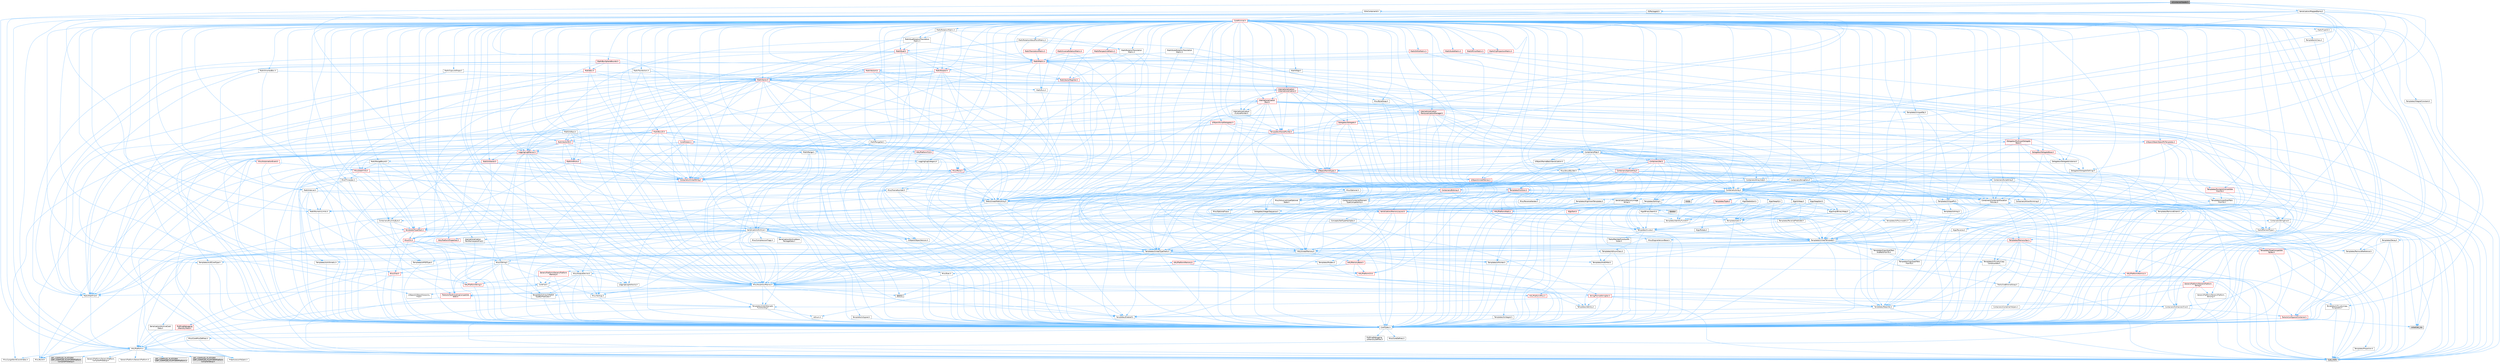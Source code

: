digraph "IoContainerHeader.h"
{
 // INTERACTIVE_SVG=YES
 // LATEX_PDF_SIZE
  bgcolor="transparent";
  edge [fontname=Helvetica,fontsize=10,labelfontname=Helvetica,labelfontsize=10];
  node [fontname=Helvetica,fontsize=10,shape=box,height=0.2,width=0.4];
  Node1 [id="Node000001",label="IoContainerHeader.h",height=0.2,width=0.4,color="gray40", fillcolor="grey60", style="filled", fontcolor="black",tooltip=" "];
  Node1 -> Node2 [id="edge1_Node000001_Node000002",color="steelblue1",style="solid",tooltip=" "];
  Node2 [id="Node000002",label="Containers/Array.h",height=0.2,width=0.4,color="grey40", fillcolor="white", style="filled",URL="$df/dd0/Array_8h.html",tooltip=" "];
  Node2 -> Node3 [id="edge2_Node000002_Node000003",color="steelblue1",style="solid",tooltip=" "];
  Node3 [id="Node000003",label="CoreTypes.h",height=0.2,width=0.4,color="grey40", fillcolor="white", style="filled",URL="$dc/dec/CoreTypes_8h.html",tooltip=" "];
  Node3 -> Node4 [id="edge3_Node000003_Node000004",color="steelblue1",style="solid",tooltip=" "];
  Node4 [id="Node000004",label="HAL/Platform.h",height=0.2,width=0.4,color="grey40", fillcolor="white", style="filled",URL="$d9/dd0/Platform_8h.html",tooltip=" "];
  Node4 -> Node5 [id="edge4_Node000004_Node000005",color="steelblue1",style="solid",tooltip=" "];
  Node5 [id="Node000005",label="Misc/Build.h",height=0.2,width=0.4,color="grey40", fillcolor="white", style="filled",URL="$d3/dbb/Build_8h.html",tooltip=" "];
  Node4 -> Node6 [id="edge5_Node000004_Node000006",color="steelblue1",style="solid",tooltip=" "];
  Node6 [id="Node000006",label="Misc/LargeWorldCoordinates.h",height=0.2,width=0.4,color="grey40", fillcolor="white", style="filled",URL="$d2/dcb/LargeWorldCoordinates_8h.html",tooltip=" "];
  Node4 -> Node7 [id="edge6_Node000004_Node000007",color="steelblue1",style="solid",tooltip=" "];
  Node7 [id="Node000007",label="type_traits",height=0.2,width=0.4,color="grey60", fillcolor="#E0E0E0", style="filled",tooltip=" "];
  Node4 -> Node8 [id="edge7_Node000004_Node000008",color="steelblue1",style="solid",tooltip=" "];
  Node8 [id="Node000008",label="PreprocessorHelpers.h",height=0.2,width=0.4,color="grey40", fillcolor="white", style="filled",URL="$db/ddb/PreprocessorHelpers_8h.html",tooltip=" "];
  Node4 -> Node9 [id="edge8_Node000004_Node000009",color="steelblue1",style="solid",tooltip=" "];
  Node9 [id="Node000009",label="UBT_COMPILED_PLATFORM\l/UBT_COMPILED_PLATFORMPlatform\lCompilerPreSetup.h",height=0.2,width=0.4,color="grey60", fillcolor="#E0E0E0", style="filled",tooltip=" "];
  Node4 -> Node10 [id="edge9_Node000004_Node000010",color="steelblue1",style="solid",tooltip=" "];
  Node10 [id="Node000010",label="GenericPlatform/GenericPlatform\lCompilerPreSetup.h",height=0.2,width=0.4,color="grey40", fillcolor="white", style="filled",URL="$d9/dc8/GenericPlatformCompilerPreSetup_8h.html",tooltip=" "];
  Node4 -> Node11 [id="edge10_Node000004_Node000011",color="steelblue1",style="solid",tooltip=" "];
  Node11 [id="Node000011",label="GenericPlatform/GenericPlatform.h",height=0.2,width=0.4,color="grey40", fillcolor="white", style="filled",URL="$d6/d84/GenericPlatform_8h.html",tooltip=" "];
  Node4 -> Node12 [id="edge11_Node000004_Node000012",color="steelblue1",style="solid",tooltip=" "];
  Node12 [id="Node000012",label="UBT_COMPILED_PLATFORM\l/UBT_COMPILED_PLATFORMPlatform.h",height=0.2,width=0.4,color="grey60", fillcolor="#E0E0E0", style="filled",tooltip=" "];
  Node4 -> Node13 [id="edge12_Node000004_Node000013",color="steelblue1",style="solid",tooltip=" "];
  Node13 [id="Node000013",label="UBT_COMPILED_PLATFORM\l/UBT_COMPILED_PLATFORMPlatform\lCompilerSetup.h",height=0.2,width=0.4,color="grey60", fillcolor="#E0E0E0", style="filled",tooltip=" "];
  Node3 -> Node14 [id="edge13_Node000003_Node000014",color="steelblue1",style="solid",tooltip=" "];
  Node14 [id="Node000014",label="ProfilingDebugging\l/UMemoryDefines.h",height=0.2,width=0.4,color="grey40", fillcolor="white", style="filled",URL="$d2/da2/UMemoryDefines_8h.html",tooltip=" "];
  Node3 -> Node15 [id="edge14_Node000003_Node000015",color="steelblue1",style="solid",tooltip=" "];
  Node15 [id="Node000015",label="Misc/CoreMiscDefines.h",height=0.2,width=0.4,color="grey40", fillcolor="white", style="filled",URL="$da/d38/CoreMiscDefines_8h.html",tooltip=" "];
  Node15 -> Node4 [id="edge15_Node000015_Node000004",color="steelblue1",style="solid",tooltip=" "];
  Node15 -> Node8 [id="edge16_Node000015_Node000008",color="steelblue1",style="solid",tooltip=" "];
  Node3 -> Node16 [id="edge17_Node000003_Node000016",color="steelblue1",style="solid",tooltip=" "];
  Node16 [id="Node000016",label="Misc/CoreDefines.h",height=0.2,width=0.4,color="grey40", fillcolor="white", style="filled",URL="$d3/dd2/CoreDefines_8h.html",tooltip=" "];
  Node2 -> Node17 [id="edge18_Node000002_Node000017",color="steelblue1",style="solid",tooltip=" "];
  Node17 [id="Node000017",label="Misc/AssertionMacros.h",height=0.2,width=0.4,color="grey40", fillcolor="white", style="filled",URL="$d0/dfa/AssertionMacros_8h.html",tooltip=" "];
  Node17 -> Node3 [id="edge19_Node000017_Node000003",color="steelblue1",style="solid",tooltip=" "];
  Node17 -> Node4 [id="edge20_Node000017_Node000004",color="steelblue1",style="solid",tooltip=" "];
  Node17 -> Node18 [id="edge21_Node000017_Node000018",color="steelblue1",style="solid",tooltip=" "];
  Node18 [id="Node000018",label="HAL/PlatformMisc.h",height=0.2,width=0.4,color="red", fillcolor="#FFF0F0", style="filled",URL="$d0/df5/PlatformMisc_8h.html",tooltip=" "];
  Node18 -> Node3 [id="edge22_Node000018_Node000003",color="steelblue1",style="solid",tooltip=" "];
  Node17 -> Node8 [id="edge23_Node000017_Node000008",color="steelblue1",style="solid",tooltip=" "];
  Node17 -> Node54 [id="edge24_Node000017_Node000054",color="steelblue1",style="solid",tooltip=" "];
  Node54 [id="Node000054",label="Templates/EnableIf.h",height=0.2,width=0.4,color="grey40", fillcolor="white", style="filled",URL="$d7/d60/EnableIf_8h.html",tooltip=" "];
  Node54 -> Node3 [id="edge25_Node000054_Node000003",color="steelblue1",style="solid",tooltip=" "];
  Node17 -> Node55 [id="edge26_Node000017_Node000055",color="steelblue1",style="solid",tooltip=" "];
  Node55 [id="Node000055",label="Templates/IsArrayOrRefOf\lTypeByPredicate.h",height=0.2,width=0.4,color="grey40", fillcolor="white", style="filled",URL="$d6/da1/IsArrayOrRefOfTypeByPredicate_8h.html",tooltip=" "];
  Node55 -> Node3 [id="edge27_Node000055_Node000003",color="steelblue1",style="solid",tooltip=" "];
  Node17 -> Node56 [id="edge28_Node000017_Node000056",color="steelblue1",style="solid",tooltip=" "];
  Node56 [id="Node000056",label="Templates/IsValidVariadic\lFunctionArg.h",height=0.2,width=0.4,color="grey40", fillcolor="white", style="filled",URL="$d0/dc8/IsValidVariadicFunctionArg_8h.html",tooltip=" "];
  Node56 -> Node3 [id="edge29_Node000056_Node000003",color="steelblue1",style="solid",tooltip=" "];
  Node56 -> Node57 [id="edge30_Node000056_Node000057",color="steelblue1",style="solid",tooltip=" "];
  Node57 [id="Node000057",label="IsEnum.h",height=0.2,width=0.4,color="grey40", fillcolor="white", style="filled",URL="$d4/de5/IsEnum_8h.html",tooltip=" "];
  Node56 -> Node7 [id="edge31_Node000056_Node000007",color="steelblue1",style="solid",tooltip=" "];
  Node17 -> Node58 [id="edge32_Node000017_Node000058",color="steelblue1",style="solid",tooltip=" "];
  Node58 [id="Node000058",label="Traits/IsCharEncodingCompatible\lWith.h",height=0.2,width=0.4,color="red", fillcolor="#FFF0F0", style="filled",URL="$df/dd1/IsCharEncodingCompatibleWith_8h.html",tooltip=" "];
  Node58 -> Node7 [id="edge33_Node000058_Node000007",color="steelblue1",style="solid",tooltip=" "];
  Node17 -> Node60 [id="edge34_Node000017_Node000060",color="steelblue1",style="solid",tooltip=" "];
  Node60 [id="Node000060",label="Misc/VarArgs.h",height=0.2,width=0.4,color="grey40", fillcolor="white", style="filled",URL="$d5/d6f/VarArgs_8h.html",tooltip=" "];
  Node60 -> Node3 [id="edge35_Node000060_Node000003",color="steelblue1",style="solid",tooltip=" "];
  Node17 -> Node61 [id="edge36_Node000017_Node000061",color="steelblue1",style="solid",tooltip=" "];
  Node61 [id="Node000061",label="String/FormatStringSan.h",height=0.2,width=0.4,color="red", fillcolor="#FFF0F0", style="filled",URL="$d3/d8b/FormatStringSan_8h.html",tooltip=" "];
  Node61 -> Node7 [id="edge37_Node000061_Node000007",color="steelblue1",style="solid",tooltip=" "];
  Node61 -> Node3 [id="edge38_Node000061_Node000003",color="steelblue1",style="solid",tooltip=" "];
  Node61 -> Node62 [id="edge39_Node000061_Node000062",color="steelblue1",style="solid",tooltip=" "];
  Node62 [id="Node000062",label="Templates/Requires.h",height=0.2,width=0.4,color="grey40", fillcolor="white", style="filled",URL="$dc/d96/Requires_8h.html",tooltip=" "];
  Node62 -> Node54 [id="edge40_Node000062_Node000054",color="steelblue1",style="solid",tooltip=" "];
  Node62 -> Node7 [id="edge41_Node000062_Node000007",color="steelblue1",style="solid",tooltip=" "];
  Node61 -> Node63 [id="edge42_Node000061_Node000063",color="steelblue1",style="solid",tooltip=" "];
  Node63 [id="Node000063",label="Templates/Identity.h",height=0.2,width=0.4,color="grey40", fillcolor="white", style="filled",URL="$d0/dd5/Identity_8h.html",tooltip=" "];
  Node61 -> Node56 [id="edge43_Node000061_Node000056",color="steelblue1",style="solid",tooltip=" "];
  Node61 -> Node26 [id="edge44_Node000061_Node000026",color="steelblue1",style="solid",tooltip=" "];
  Node26 [id="Node000026",label="Containers/ContainersFwd.h",height=0.2,width=0.4,color="grey40", fillcolor="white", style="filled",URL="$d4/d0a/ContainersFwd_8h.html",tooltip=" "];
  Node26 -> Node4 [id="edge45_Node000026_Node000004",color="steelblue1",style="solid",tooltip=" "];
  Node26 -> Node3 [id="edge46_Node000026_Node000003",color="steelblue1",style="solid",tooltip=" "];
  Node26 -> Node23 [id="edge47_Node000026_Node000023",color="steelblue1",style="solid",tooltip=" "];
  Node23 [id="Node000023",label="Traits/IsContiguousContainer.h",height=0.2,width=0.4,color="red", fillcolor="#FFF0F0", style="filled",URL="$d5/d3c/IsContiguousContainer_8h.html",tooltip=" "];
  Node23 -> Node3 [id="edge48_Node000023_Node000003",color="steelblue1",style="solid",tooltip=" "];
  Node23 -> Node22 [id="edge49_Node000023_Node000022",color="steelblue1",style="solid",tooltip=" "];
  Node22 [id="Node000022",label="initializer_list",height=0.2,width=0.4,color="grey60", fillcolor="#E0E0E0", style="filled",tooltip=" "];
  Node17 -> Node67 [id="edge50_Node000017_Node000067",color="steelblue1",style="solid",tooltip=" "];
  Node67 [id="Node000067",label="atomic",height=0.2,width=0.4,color="grey60", fillcolor="#E0E0E0", style="filled",tooltip=" "];
  Node2 -> Node68 [id="edge51_Node000002_Node000068",color="steelblue1",style="solid",tooltip=" "];
  Node68 [id="Node000068",label="Misc/IntrusiveUnsetOptional\lState.h",height=0.2,width=0.4,color="grey40", fillcolor="white", style="filled",URL="$d2/d0a/IntrusiveUnsetOptionalState_8h.html",tooltip=" "];
  Node68 -> Node69 [id="edge52_Node000068_Node000069",color="steelblue1",style="solid",tooltip=" "];
  Node69 [id="Node000069",label="Misc/OptionalFwd.h",height=0.2,width=0.4,color="grey40", fillcolor="white", style="filled",URL="$dc/d50/OptionalFwd_8h.html",tooltip=" "];
  Node2 -> Node70 [id="edge53_Node000002_Node000070",color="steelblue1",style="solid",tooltip=" "];
  Node70 [id="Node000070",label="Misc/ReverseIterate.h",height=0.2,width=0.4,color="grey40", fillcolor="white", style="filled",URL="$db/de3/ReverseIterate_8h.html",tooltip=" "];
  Node70 -> Node4 [id="edge54_Node000070_Node000004",color="steelblue1",style="solid",tooltip=" "];
  Node70 -> Node71 [id="edge55_Node000070_Node000071",color="steelblue1",style="solid",tooltip=" "];
  Node71 [id="Node000071",label="iterator",height=0.2,width=0.4,color="grey60", fillcolor="#E0E0E0", style="filled",tooltip=" "];
  Node2 -> Node72 [id="edge56_Node000002_Node000072",color="steelblue1",style="solid",tooltip=" "];
  Node72 [id="Node000072",label="HAL/UnrealMemory.h",height=0.2,width=0.4,color="grey40", fillcolor="white", style="filled",URL="$d9/d96/UnrealMemory_8h.html",tooltip=" "];
  Node72 -> Node3 [id="edge57_Node000072_Node000003",color="steelblue1",style="solid",tooltip=" "];
  Node72 -> Node73 [id="edge58_Node000072_Node000073",color="steelblue1",style="solid",tooltip=" "];
  Node73 [id="Node000073",label="GenericPlatform/GenericPlatform\lMemory.h",height=0.2,width=0.4,color="red", fillcolor="#FFF0F0", style="filled",URL="$dd/d22/GenericPlatformMemory_8h.html",tooltip=" "];
  Node73 -> Node25 [id="edge59_Node000073_Node000025",color="steelblue1",style="solid",tooltip=" "];
  Node25 [id="Node000025",label="CoreFwd.h",height=0.2,width=0.4,color="grey40", fillcolor="white", style="filled",URL="$d1/d1e/CoreFwd_8h.html",tooltip=" "];
  Node25 -> Node3 [id="edge60_Node000025_Node000003",color="steelblue1",style="solid",tooltip=" "];
  Node25 -> Node26 [id="edge61_Node000025_Node000026",color="steelblue1",style="solid",tooltip=" "];
  Node25 -> Node27 [id="edge62_Node000025_Node000027",color="steelblue1",style="solid",tooltip=" "];
  Node27 [id="Node000027",label="Math/MathFwd.h",height=0.2,width=0.4,color="grey40", fillcolor="white", style="filled",URL="$d2/d10/MathFwd_8h.html",tooltip=" "];
  Node27 -> Node4 [id="edge63_Node000027_Node000004",color="steelblue1",style="solid",tooltip=" "];
  Node25 -> Node28 [id="edge64_Node000025_Node000028",color="steelblue1",style="solid",tooltip=" "];
  Node28 [id="Node000028",label="UObject/UObjectHierarchy\lFwd.h",height=0.2,width=0.4,color="grey40", fillcolor="white", style="filled",URL="$d3/d13/UObjectHierarchyFwd_8h.html",tooltip=" "];
  Node73 -> Node3 [id="edge65_Node000073_Node000003",color="steelblue1",style="solid",tooltip=" "];
  Node73 -> Node74 [id="edge66_Node000073_Node000074",color="steelblue1",style="solid",tooltip=" "];
  Node74 [id="Node000074",label="HAL/PlatformString.h",height=0.2,width=0.4,color="red", fillcolor="#FFF0F0", style="filled",URL="$db/db5/PlatformString_8h.html",tooltip=" "];
  Node74 -> Node3 [id="edge67_Node000074_Node000003",color="steelblue1",style="solid",tooltip=" "];
  Node72 -> Node76 [id="edge68_Node000072_Node000076",color="steelblue1",style="solid",tooltip=" "];
  Node76 [id="Node000076",label="HAL/MemoryBase.h",height=0.2,width=0.4,color="red", fillcolor="#FFF0F0", style="filled",URL="$d6/d9f/MemoryBase_8h.html",tooltip=" "];
  Node76 -> Node3 [id="edge69_Node000076_Node000003",color="steelblue1",style="solid",tooltip=" "];
  Node76 -> Node47 [id="edge70_Node000076_Node000047",color="steelblue1",style="solid",tooltip=" "];
  Node47 [id="Node000047",label="HAL/PlatformAtomics.h",height=0.2,width=0.4,color="red", fillcolor="#FFF0F0", style="filled",URL="$d3/d36/PlatformAtomics_8h.html",tooltip=" "];
  Node47 -> Node3 [id="edge71_Node000047_Node000003",color="steelblue1",style="solid",tooltip=" "];
  Node76 -> Node30 [id="edge72_Node000076_Node000030",color="steelblue1",style="solid",tooltip=" "];
  Node30 [id="Node000030",label="HAL/PlatformCrt.h",height=0.2,width=0.4,color="red", fillcolor="#FFF0F0", style="filled",URL="$d8/d75/PlatformCrt_8h.html",tooltip=" "];
  Node76 -> Node77 [id="edge73_Node000076_Node000077",color="steelblue1",style="solid",tooltip=" "];
  Node77 [id="Node000077",label="Misc/Exec.h",height=0.2,width=0.4,color="grey40", fillcolor="white", style="filled",URL="$de/ddb/Exec_8h.html",tooltip=" "];
  Node77 -> Node3 [id="edge74_Node000077_Node000003",color="steelblue1",style="solid",tooltip=" "];
  Node77 -> Node17 [id="edge75_Node000077_Node000017",color="steelblue1",style="solid",tooltip=" "];
  Node76 -> Node78 [id="edge76_Node000076_Node000078",color="steelblue1",style="solid",tooltip=" "];
  Node78 [id="Node000078",label="Misc/OutputDevice.h",height=0.2,width=0.4,color="grey40", fillcolor="white", style="filled",URL="$d7/d32/OutputDevice_8h.html",tooltip=" "];
  Node78 -> Node25 [id="edge77_Node000078_Node000025",color="steelblue1",style="solid",tooltip=" "];
  Node78 -> Node3 [id="edge78_Node000078_Node000003",color="steelblue1",style="solid",tooltip=" "];
  Node78 -> Node79 [id="edge79_Node000078_Node000079",color="steelblue1",style="solid",tooltip=" "];
  Node79 [id="Node000079",label="Logging/LogVerbosity.h",height=0.2,width=0.4,color="grey40", fillcolor="white", style="filled",URL="$d2/d8f/LogVerbosity_8h.html",tooltip=" "];
  Node79 -> Node3 [id="edge80_Node000079_Node000003",color="steelblue1",style="solid",tooltip=" "];
  Node78 -> Node60 [id="edge81_Node000078_Node000060",color="steelblue1",style="solid",tooltip=" "];
  Node78 -> Node55 [id="edge82_Node000078_Node000055",color="steelblue1",style="solid",tooltip=" "];
  Node78 -> Node56 [id="edge83_Node000078_Node000056",color="steelblue1",style="solid",tooltip=" "];
  Node78 -> Node58 [id="edge84_Node000078_Node000058",color="steelblue1",style="solid",tooltip=" "];
  Node72 -> Node89 [id="edge85_Node000072_Node000089",color="steelblue1",style="solid",tooltip=" "];
  Node89 [id="Node000089",label="HAL/PlatformMemory.h",height=0.2,width=0.4,color="red", fillcolor="#FFF0F0", style="filled",URL="$de/d68/PlatformMemory_8h.html",tooltip=" "];
  Node89 -> Node3 [id="edge86_Node000089_Node000003",color="steelblue1",style="solid",tooltip=" "];
  Node89 -> Node73 [id="edge87_Node000089_Node000073",color="steelblue1",style="solid",tooltip=" "];
  Node72 -> Node91 [id="edge88_Node000072_Node000091",color="steelblue1",style="solid",tooltip=" "];
  Node91 [id="Node000091",label="ProfilingDebugging\l/MemoryTrace.h",height=0.2,width=0.4,color="red", fillcolor="#FFF0F0", style="filled",URL="$da/dd7/MemoryTrace_8h.html",tooltip=" "];
  Node91 -> Node4 [id="edge89_Node000091_Node000004",color="steelblue1",style="solid",tooltip=" "];
  Node72 -> Node92 [id="edge90_Node000072_Node000092",color="steelblue1",style="solid",tooltip=" "];
  Node92 [id="Node000092",label="Templates/IsPointer.h",height=0.2,width=0.4,color="grey40", fillcolor="white", style="filled",URL="$d7/d05/IsPointer_8h.html",tooltip=" "];
  Node92 -> Node3 [id="edge91_Node000092_Node000003",color="steelblue1",style="solid",tooltip=" "];
  Node2 -> Node93 [id="edge92_Node000002_Node000093",color="steelblue1",style="solid",tooltip=" "];
  Node93 [id="Node000093",label="Templates/UnrealTypeTraits.h",height=0.2,width=0.4,color="grey40", fillcolor="white", style="filled",URL="$d2/d2d/UnrealTypeTraits_8h.html",tooltip=" "];
  Node93 -> Node3 [id="edge93_Node000093_Node000003",color="steelblue1",style="solid",tooltip=" "];
  Node93 -> Node92 [id="edge94_Node000093_Node000092",color="steelblue1",style="solid",tooltip=" "];
  Node93 -> Node17 [id="edge95_Node000093_Node000017",color="steelblue1",style="solid",tooltip=" "];
  Node93 -> Node85 [id="edge96_Node000093_Node000085",color="steelblue1",style="solid",tooltip=" "];
  Node85 [id="Node000085",label="Templates/AndOrNot.h",height=0.2,width=0.4,color="grey40", fillcolor="white", style="filled",URL="$db/d0a/AndOrNot_8h.html",tooltip=" "];
  Node85 -> Node3 [id="edge97_Node000085_Node000003",color="steelblue1",style="solid",tooltip=" "];
  Node93 -> Node54 [id="edge98_Node000093_Node000054",color="steelblue1",style="solid",tooltip=" "];
  Node93 -> Node94 [id="edge99_Node000093_Node000094",color="steelblue1",style="solid",tooltip=" "];
  Node94 [id="Node000094",label="Templates/IsArithmetic.h",height=0.2,width=0.4,color="grey40", fillcolor="white", style="filled",URL="$d2/d5d/IsArithmetic_8h.html",tooltip=" "];
  Node94 -> Node3 [id="edge100_Node000094_Node000003",color="steelblue1",style="solid",tooltip=" "];
  Node93 -> Node57 [id="edge101_Node000093_Node000057",color="steelblue1",style="solid",tooltip=" "];
  Node93 -> Node95 [id="edge102_Node000093_Node000095",color="steelblue1",style="solid",tooltip=" "];
  Node95 [id="Node000095",label="Templates/Models.h",height=0.2,width=0.4,color="grey40", fillcolor="white", style="filled",URL="$d3/d0c/Models_8h.html",tooltip=" "];
  Node95 -> Node63 [id="edge103_Node000095_Node000063",color="steelblue1",style="solid",tooltip=" "];
  Node93 -> Node96 [id="edge104_Node000093_Node000096",color="steelblue1",style="solid",tooltip=" "];
  Node96 [id="Node000096",label="Templates/IsPODType.h",height=0.2,width=0.4,color="grey40", fillcolor="white", style="filled",URL="$d7/db1/IsPODType_8h.html",tooltip=" "];
  Node96 -> Node3 [id="edge105_Node000096_Node000003",color="steelblue1",style="solid",tooltip=" "];
  Node93 -> Node97 [id="edge106_Node000093_Node000097",color="steelblue1",style="solid",tooltip=" "];
  Node97 [id="Node000097",label="Templates/IsUECoreType.h",height=0.2,width=0.4,color="grey40", fillcolor="white", style="filled",URL="$d1/db8/IsUECoreType_8h.html",tooltip=" "];
  Node97 -> Node3 [id="edge107_Node000097_Node000003",color="steelblue1",style="solid",tooltip=" "];
  Node97 -> Node7 [id="edge108_Node000097_Node000007",color="steelblue1",style="solid",tooltip=" "];
  Node93 -> Node86 [id="edge109_Node000093_Node000086",color="steelblue1",style="solid",tooltip=" "];
  Node86 [id="Node000086",label="Templates/IsTriviallyCopy\lConstructible.h",height=0.2,width=0.4,color="grey40", fillcolor="white", style="filled",URL="$d3/d78/IsTriviallyCopyConstructible_8h.html",tooltip=" "];
  Node86 -> Node3 [id="edge110_Node000086_Node000003",color="steelblue1",style="solid",tooltip=" "];
  Node86 -> Node7 [id="edge111_Node000086_Node000007",color="steelblue1",style="solid",tooltip=" "];
  Node2 -> Node98 [id="edge112_Node000002_Node000098",color="steelblue1",style="solid",tooltip=" "];
  Node98 [id="Node000098",label="Templates/UnrealTemplate.h",height=0.2,width=0.4,color="grey40", fillcolor="white", style="filled",URL="$d4/d24/UnrealTemplate_8h.html",tooltip=" "];
  Node98 -> Node3 [id="edge113_Node000098_Node000003",color="steelblue1",style="solid",tooltip=" "];
  Node98 -> Node92 [id="edge114_Node000098_Node000092",color="steelblue1",style="solid",tooltip=" "];
  Node98 -> Node72 [id="edge115_Node000098_Node000072",color="steelblue1",style="solid",tooltip=" "];
  Node98 -> Node99 [id="edge116_Node000098_Node000099",color="steelblue1",style="solid",tooltip=" "];
  Node99 [id="Node000099",label="Templates/CopyQualifiers\lAndRefsFromTo.h",height=0.2,width=0.4,color="grey40", fillcolor="white", style="filled",URL="$d3/db3/CopyQualifiersAndRefsFromTo_8h.html",tooltip=" "];
  Node99 -> Node100 [id="edge117_Node000099_Node000100",color="steelblue1",style="solid",tooltip=" "];
  Node100 [id="Node000100",label="Templates/CopyQualifiers\lFromTo.h",height=0.2,width=0.4,color="grey40", fillcolor="white", style="filled",URL="$d5/db4/CopyQualifiersFromTo_8h.html",tooltip=" "];
  Node98 -> Node93 [id="edge118_Node000098_Node000093",color="steelblue1",style="solid",tooltip=" "];
  Node98 -> Node101 [id="edge119_Node000098_Node000101",color="steelblue1",style="solid",tooltip=" "];
  Node101 [id="Node000101",label="Templates/RemoveReference.h",height=0.2,width=0.4,color="grey40", fillcolor="white", style="filled",URL="$da/dbe/RemoveReference_8h.html",tooltip=" "];
  Node101 -> Node3 [id="edge120_Node000101_Node000003",color="steelblue1",style="solid",tooltip=" "];
  Node98 -> Node62 [id="edge121_Node000098_Node000062",color="steelblue1",style="solid",tooltip=" "];
  Node98 -> Node102 [id="edge122_Node000098_Node000102",color="steelblue1",style="solid",tooltip=" "];
  Node102 [id="Node000102",label="Templates/TypeCompatible\lBytes.h",height=0.2,width=0.4,color="red", fillcolor="#FFF0F0", style="filled",URL="$df/d0a/TypeCompatibleBytes_8h.html",tooltip=" "];
  Node102 -> Node3 [id="edge123_Node000102_Node000003",color="steelblue1",style="solid",tooltip=" "];
  Node102 -> Node7 [id="edge124_Node000102_Node000007",color="steelblue1",style="solid",tooltip=" "];
  Node98 -> Node63 [id="edge125_Node000098_Node000063",color="steelblue1",style="solid",tooltip=" "];
  Node98 -> Node23 [id="edge126_Node000098_Node000023",color="steelblue1",style="solid",tooltip=" "];
  Node98 -> Node103 [id="edge127_Node000098_Node000103",color="steelblue1",style="solid",tooltip=" "];
  Node103 [id="Node000103",label="Traits/UseBitwiseSwap.h",height=0.2,width=0.4,color="grey40", fillcolor="white", style="filled",URL="$db/df3/UseBitwiseSwap_8h.html",tooltip=" "];
  Node103 -> Node3 [id="edge128_Node000103_Node000003",color="steelblue1",style="solid",tooltip=" "];
  Node103 -> Node7 [id="edge129_Node000103_Node000007",color="steelblue1",style="solid",tooltip=" "];
  Node98 -> Node7 [id="edge130_Node000098_Node000007",color="steelblue1",style="solid",tooltip=" "];
  Node2 -> Node104 [id="edge131_Node000002_Node000104",color="steelblue1",style="solid",tooltip=" "];
  Node104 [id="Node000104",label="Containers/AllowShrinking.h",height=0.2,width=0.4,color="grey40", fillcolor="white", style="filled",URL="$d7/d1a/AllowShrinking_8h.html",tooltip=" "];
  Node104 -> Node3 [id="edge132_Node000104_Node000003",color="steelblue1",style="solid",tooltip=" "];
  Node2 -> Node105 [id="edge133_Node000002_Node000105",color="steelblue1",style="solid",tooltip=" "];
  Node105 [id="Node000105",label="Containers/ContainerAllocation\lPolicies.h",height=0.2,width=0.4,color="grey40", fillcolor="white", style="filled",URL="$d7/dff/ContainerAllocationPolicies_8h.html",tooltip=" "];
  Node105 -> Node3 [id="edge134_Node000105_Node000003",color="steelblue1",style="solid",tooltip=" "];
  Node105 -> Node106 [id="edge135_Node000105_Node000106",color="steelblue1",style="solid",tooltip=" "];
  Node106 [id="Node000106",label="Containers/ContainerHelpers.h",height=0.2,width=0.4,color="grey40", fillcolor="white", style="filled",URL="$d7/d33/ContainerHelpers_8h.html",tooltip=" "];
  Node106 -> Node3 [id="edge136_Node000106_Node000003",color="steelblue1",style="solid",tooltip=" "];
  Node105 -> Node105 [id="edge137_Node000105_Node000105",color="steelblue1",style="solid",tooltip=" "];
  Node105 -> Node107 [id="edge138_Node000105_Node000107",color="steelblue1",style="solid",tooltip=" "];
  Node107 [id="Node000107",label="HAL/PlatformMath.h",height=0.2,width=0.4,color="red", fillcolor="#FFF0F0", style="filled",URL="$dc/d53/PlatformMath_8h.html",tooltip=" "];
  Node107 -> Node3 [id="edge139_Node000107_Node000003",color="steelblue1",style="solid",tooltip=" "];
  Node105 -> Node72 [id="edge140_Node000105_Node000072",color="steelblue1",style="solid",tooltip=" "];
  Node105 -> Node40 [id="edge141_Node000105_Node000040",color="steelblue1",style="solid",tooltip=" "];
  Node40 [id="Node000040",label="Math/NumericLimits.h",height=0.2,width=0.4,color="grey40", fillcolor="white", style="filled",URL="$df/d1b/NumericLimits_8h.html",tooltip=" "];
  Node40 -> Node3 [id="edge142_Node000040_Node000003",color="steelblue1",style="solid",tooltip=" "];
  Node105 -> Node17 [id="edge143_Node000105_Node000017",color="steelblue1",style="solid",tooltip=" "];
  Node105 -> Node115 [id="edge144_Node000105_Node000115",color="steelblue1",style="solid",tooltip=" "];
  Node115 [id="Node000115",label="Templates/IsPolymorphic.h",height=0.2,width=0.4,color="grey40", fillcolor="white", style="filled",URL="$dc/d20/IsPolymorphic_8h.html",tooltip=" "];
  Node105 -> Node116 [id="edge145_Node000105_Node000116",color="steelblue1",style="solid",tooltip=" "];
  Node116 [id="Node000116",label="Templates/MemoryOps.h",height=0.2,width=0.4,color="red", fillcolor="#FFF0F0", style="filled",URL="$db/dea/MemoryOps_8h.html",tooltip=" "];
  Node116 -> Node3 [id="edge146_Node000116_Node000003",color="steelblue1",style="solid",tooltip=" "];
  Node116 -> Node72 [id="edge147_Node000116_Node000072",color="steelblue1",style="solid",tooltip=" "];
  Node116 -> Node87 [id="edge148_Node000116_Node000087",color="steelblue1",style="solid",tooltip=" "];
  Node87 [id="Node000087",label="Templates/IsTriviallyCopy\lAssignable.h",height=0.2,width=0.4,color="grey40", fillcolor="white", style="filled",URL="$d2/df2/IsTriviallyCopyAssignable_8h.html",tooltip=" "];
  Node87 -> Node3 [id="edge149_Node000087_Node000003",color="steelblue1",style="solid",tooltip=" "];
  Node87 -> Node7 [id="edge150_Node000087_Node000007",color="steelblue1",style="solid",tooltip=" "];
  Node116 -> Node86 [id="edge151_Node000116_Node000086",color="steelblue1",style="solid",tooltip=" "];
  Node116 -> Node62 [id="edge152_Node000116_Node000062",color="steelblue1",style="solid",tooltip=" "];
  Node116 -> Node93 [id="edge153_Node000116_Node000093",color="steelblue1",style="solid",tooltip=" "];
  Node116 -> Node103 [id="edge154_Node000116_Node000103",color="steelblue1",style="solid",tooltip=" "];
  Node116 -> Node7 [id="edge155_Node000116_Node000007",color="steelblue1",style="solid",tooltip=" "];
  Node105 -> Node102 [id="edge156_Node000105_Node000102",color="steelblue1",style="solid",tooltip=" "];
  Node105 -> Node7 [id="edge157_Node000105_Node000007",color="steelblue1",style="solid",tooltip=" "];
  Node2 -> Node117 [id="edge158_Node000002_Node000117",color="steelblue1",style="solid",tooltip=" "];
  Node117 [id="Node000117",label="Containers/ContainerElement\lTypeCompatibility.h",height=0.2,width=0.4,color="grey40", fillcolor="white", style="filled",URL="$df/ddf/ContainerElementTypeCompatibility_8h.html",tooltip=" "];
  Node117 -> Node3 [id="edge159_Node000117_Node000003",color="steelblue1",style="solid",tooltip=" "];
  Node117 -> Node93 [id="edge160_Node000117_Node000093",color="steelblue1",style="solid",tooltip=" "];
  Node2 -> Node118 [id="edge161_Node000002_Node000118",color="steelblue1",style="solid",tooltip=" "];
  Node118 [id="Node000118",label="Serialization/Archive.h",height=0.2,width=0.4,color="grey40", fillcolor="white", style="filled",URL="$d7/d3b/Archive_8h.html",tooltip=" "];
  Node118 -> Node25 [id="edge162_Node000118_Node000025",color="steelblue1",style="solid",tooltip=" "];
  Node118 -> Node3 [id="edge163_Node000118_Node000003",color="steelblue1",style="solid",tooltip=" "];
  Node118 -> Node119 [id="edge164_Node000118_Node000119",color="steelblue1",style="solid",tooltip=" "];
  Node119 [id="Node000119",label="HAL/PlatformProperties.h",height=0.2,width=0.4,color="red", fillcolor="#FFF0F0", style="filled",URL="$d9/db0/PlatformProperties_8h.html",tooltip=" "];
  Node119 -> Node3 [id="edge165_Node000119_Node000003",color="steelblue1",style="solid",tooltip=" "];
  Node118 -> Node122 [id="edge166_Node000118_Node000122",color="steelblue1",style="solid",tooltip=" "];
  Node122 [id="Node000122",label="Internationalization\l/TextNamespaceFwd.h",height=0.2,width=0.4,color="grey40", fillcolor="white", style="filled",URL="$d8/d97/TextNamespaceFwd_8h.html",tooltip=" "];
  Node122 -> Node3 [id="edge167_Node000122_Node000003",color="steelblue1",style="solid",tooltip=" "];
  Node118 -> Node27 [id="edge168_Node000118_Node000027",color="steelblue1",style="solid",tooltip=" "];
  Node118 -> Node17 [id="edge169_Node000118_Node000017",color="steelblue1",style="solid",tooltip=" "];
  Node118 -> Node5 [id="edge170_Node000118_Node000005",color="steelblue1",style="solid",tooltip=" "];
  Node118 -> Node41 [id="edge171_Node000118_Node000041",color="steelblue1",style="solid",tooltip=" "];
  Node41 [id="Node000041",label="Misc/CompressionFlags.h",height=0.2,width=0.4,color="grey40", fillcolor="white", style="filled",URL="$d9/d76/CompressionFlags_8h.html",tooltip=" "];
  Node118 -> Node123 [id="edge172_Node000118_Node000123",color="steelblue1",style="solid",tooltip=" "];
  Node123 [id="Node000123",label="Misc/EngineVersionBase.h",height=0.2,width=0.4,color="grey40", fillcolor="white", style="filled",URL="$d5/d2b/EngineVersionBase_8h.html",tooltip=" "];
  Node123 -> Node3 [id="edge173_Node000123_Node000003",color="steelblue1",style="solid",tooltip=" "];
  Node118 -> Node60 [id="edge174_Node000118_Node000060",color="steelblue1",style="solid",tooltip=" "];
  Node118 -> Node124 [id="edge175_Node000118_Node000124",color="steelblue1",style="solid",tooltip=" "];
  Node124 [id="Node000124",label="Serialization/ArchiveCook\lData.h",height=0.2,width=0.4,color="grey40", fillcolor="white", style="filled",URL="$dc/db6/ArchiveCookData_8h.html",tooltip=" "];
  Node124 -> Node4 [id="edge176_Node000124_Node000004",color="steelblue1",style="solid",tooltip=" "];
  Node118 -> Node125 [id="edge177_Node000118_Node000125",color="steelblue1",style="solid",tooltip=" "];
  Node125 [id="Node000125",label="Serialization/ArchiveSave\lPackageData.h",height=0.2,width=0.4,color="grey40", fillcolor="white", style="filled",URL="$d1/d37/ArchiveSavePackageData_8h.html",tooltip=" "];
  Node118 -> Node54 [id="edge178_Node000118_Node000054",color="steelblue1",style="solid",tooltip=" "];
  Node118 -> Node55 [id="edge179_Node000118_Node000055",color="steelblue1",style="solid",tooltip=" "];
  Node118 -> Node126 [id="edge180_Node000118_Node000126",color="steelblue1",style="solid",tooltip=" "];
  Node126 [id="Node000126",label="Templates/IsEnumClass.h",height=0.2,width=0.4,color="grey40", fillcolor="white", style="filled",URL="$d7/d15/IsEnumClass_8h.html",tooltip=" "];
  Node126 -> Node3 [id="edge181_Node000126_Node000003",color="steelblue1",style="solid",tooltip=" "];
  Node126 -> Node85 [id="edge182_Node000126_Node000085",color="steelblue1",style="solid",tooltip=" "];
  Node118 -> Node112 [id="edge183_Node000118_Node000112",color="steelblue1",style="solid",tooltip=" "];
  Node112 [id="Node000112",label="Templates/IsSigned.h",height=0.2,width=0.4,color="grey40", fillcolor="white", style="filled",URL="$d8/dd8/IsSigned_8h.html",tooltip=" "];
  Node112 -> Node3 [id="edge184_Node000112_Node000003",color="steelblue1",style="solid",tooltip=" "];
  Node118 -> Node56 [id="edge185_Node000118_Node000056",color="steelblue1",style="solid",tooltip=" "];
  Node118 -> Node98 [id="edge186_Node000118_Node000098",color="steelblue1",style="solid",tooltip=" "];
  Node118 -> Node58 [id="edge187_Node000118_Node000058",color="steelblue1",style="solid",tooltip=" "];
  Node118 -> Node127 [id="edge188_Node000118_Node000127",color="steelblue1",style="solid",tooltip=" "];
  Node127 [id="Node000127",label="UObject/ObjectVersion.h",height=0.2,width=0.4,color="grey40", fillcolor="white", style="filled",URL="$da/d63/ObjectVersion_8h.html",tooltip=" "];
  Node127 -> Node3 [id="edge189_Node000127_Node000003",color="steelblue1",style="solid",tooltip=" "];
  Node2 -> Node128 [id="edge190_Node000002_Node000128",color="steelblue1",style="solid",tooltip=" "];
  Node128 [id="Node000128",label="Serialization/MemoryImage\lWriter.h",height=0.2,width=0.4,color="grey40", fillcolor="white", style="filled",URL="$d0/d08/MemoryImageWriter_8h.html",tooltip=" "];
  Node128 -> Node3 [id="edge191_Node000128_Node000003",color="steelblue1",style="solid",tooltip=" "];
  Node128 -> Node129 [id="edge192_Node000128_Node000129",color="steelblue1",style="solid",tooltip=" "];
  Node129 [id="Node000129",label="Serialization/MemoryLayout.h",height=0.2,width=0.4,color="red", fillcolor="#FFF0F0", style="filled",URL="$d7/d66/MemoryLayout_8h.html",tooltip=" "];
  Node129 -> Node132 [id="edge193_Node000129_Node000132",color="steelblue1",style="solid",tooltip=" "];
  Node132 [id="Node000132",label="Containers/EnumAsByte.h",height=0.2,width=0.4,color="grey40", fillcolor="white", style="filled",URL="$d6/d9a/EnumAsByte_8h.html",tooltip=" "];
  Node132 -> Node3 [id="edge194_Node000132_Node000003",color="steelblue1",style="solid",tooltip=" "];
  Node132 -> Node96 [id="edge195_Node000132_Node000096",color="steelblue1",style="solid",tooltip=" "];
  Node132 -> Node133 [id="edge196_Node000132_Node000133",color="steelblue1",style="solid",tooltip=" "];
  Node133 [id="Node000133",label="Templates/TypeHash.h",height=0.2,width=0.4,color="red", fillcolor="#FFF0F0", style="filled",URL="$d1/d62/TypeHash_8h.html",tooltip=" "];
  Node133 -> Node3 [id="edge197_Node000133_Node000003",color="steelblue1",style="solid",tooltip=" "];
  Node133 -> Node62 [id="edge198_Node000133_Node000062",color="steelblue1",style="solid",tooltip=" "];
  Node133 -> Node134 [id="edge199_Node000133_Node000134",color="steelblue1",style="solid",tooltip=" "];
  Node134 [id="Node000134",label="Misc/Crc.h",height=0.2,width=0.4,color="red", fillcolor="#FFF0F0", style="filled",URL="$d4/dd2/Crc_8h.html",tooltip=" "];
  Node134 -> Node3 [id="edge200_Node000134_Node000003",color="steelblue1",style="solid",tooltip=" "];
  Node134 -> Node74 [id="edge201_Node000134_Node000074",color="steelblue1",style="solid",tooltip=" "];
  Node134 -> Node17 [id="edge202_Node000134_Node000017",color="steelblue1",style="solid",tooltip=" "];
  Node134 -> Node135 [id="edge203_Node000134_Node000135",color="steelblue1",style="solid",tooltip=" "];
  Node135 [id="Node000135",label="Misc/CString.h",height=0.2,width=0.4,color="grey40", fillcolor="white", style="filled",URL="$d2/d49/CString_8h.html",tooltip=" "];
  Node135 -> Node3 [id="edge204_Node000135_Node000003",color="steelblue1",style="solid",tooltip=" "];
  Node135 -> Node30 [id="edge205_Node000135_Node000030",color="steelblue1",style="solid",tooltip=" "];
  Node135 -> Node74 [id="edge206_Node000135_Node000074",color="steelblue1",style="solid",tooltip=" "];
  Node135 -> Node17 [id="edge207_Node000135_Node000017",color="steelblue1",style="solid",tooltip=" "];
  Node135 -> Node136 [id="edge208_Node000135_Node000136",color="steelblue1",style="solid",tooltip=" "];
  Node136 [id="Node000136",label="Misc/Char.h",height=0.2,width=0.4,color="red", fillcolor="#FFF0F0", style="filled",URL="$d0/d58/Char_8h.html",tooltip=" "];
  Node136 -> Node3 [id="edge209_Node000136_Node000003",color="steelblue1",style="solid",tooltip=" "];
  Node136 -> Node7 [id="edge210_Node000136_Node000007",color="steelblue1",style="solid",tooltip=" "];
  Node135 -> Node60 [id="edge211_Node000135_Node000060",color="steelblue1",style="solid",tooltip=" "];
  Node135 -> Node55 [id="edge212_Node000135_Node000055",color="steelblue1",style="solid",tooltip=" "];
  Node135 -> Node56 [id="edge213_Node000135_Node000056",color="steelblue1",style="solid",tooltip=" "];
  Node135 -> Node58 [id="edge214_Node000135_Node000058",color="steelblue1",style="solid",tooltip=" "];
  Node134 -> Node136 [id="edge215_Node000134_Node000136",color="steelblue1",style="solid",tooltip=" "];
  Node134 -> Node93 [id="edge216_Node000134_Node000093",color="steelblue1",style="solid",tooltip=" "];
  Node133 -> Node7 [id="edge217_Node000133_Node000007",color="steelblue1",style="solid",tooltip=" "];
  Node129 -> Node20 [id="edge218_Node000129_Node000020",color="steelblue1",style="solid",tooltip=" "];
  Node20 [id="Node000020",label="Containers/StringFwd.h",height=0.2,width=0.4,color="grey40", fillcolor="white", style="filled",URL="$df/d37/StringFwd_8h.html",tooltip=" "];
  Node20 -> Node3 [id="edge219_Node000020_Node000003",color="steelblue1",style="solid",tooltip=" "];
  Node20 -> Node21 [id="edge220_Node000020_Node000021",color="steelblue1",style="solid",tooltip=" "];
  Node21 [id="Node000021",label="Traits/ElementType.h",height=0.2,width=0.4,color="grey40", fillcolor="white", style="filled",URL="$d5/d4f/ElementType_8h.html",tooltip=" "];
  Node21 -> Node4 [id="edge221_Node000021_Node000004",color="steelblue1",style="solid",tooltip=" "];
  Node21 -> Node22 [id="edge222_Node000021_Node000022",color="steelblue1",style="solid",tooltip=" "];
  Node21 -> Node7 [id="edge223_Node000021_Node000007",color="steelblue1",style="solid",tooltip=" "];
  Node20 -> Node23 [id="edge224_Node000020_Node000023",color="steelblue1",style="solid",tooltip=" "];
  Node129 -> Node72 [id="edge225_Node000129_Node000072",color="steelblue1",style="solid",tooltip=" "];
  Node129 -> Node54 [id="edge226_Node000129_Node000054",color="steelblue1",style="solid",tooltip=" "];
  Node129 -> Node115 [id="edge227_Node000129_Node000115",color="steelblue1",style="solid",tooltip=" "];
  Node129 -> Node95 [id="edge228_Node000129_Node000095",color="steelblue1",style="solid",tooltip=" "];
  Node129 -> Node98 [id="edge229_Node000129_Node000098",color="steelblue1",style="solid",tooltip=" "];
  Node2 -> Node142 [id="edge230_Node000002_Node000142",color="steelblue1",style="solid",tooltip=" "];
  Node142 [id="Node000142",label="Algo/Heapify.h",height=0.2,width=0.4,color="grey40", fillcolor="white", style="filled",URL="$d0/d2a/Heapify_8h.html",tooltip=" "];
  Node142 -> Node143 [id="edge231_Node000142_Node000143",color="steelblue1",style="solid",tooltip=" "];
  Node143 [id="Node000143",label="Algo/Impl/BinaryHeap.h",height=0.2,width=0.4,color="grey40", fillcolor="white", style="filled",URL="$d7/da3/Algo_2Impl_2BinaryHeap_8h.html",tooltip=" "];
  Node143 -> Node144 [id="edge232_Node000143_Node000144",color="steelblue1",style="solid",tooltip=" "];
  Node144 [id="Node000144",label="Templates/Invoke.h",height=0.2,width=0.4,color="grey40", fillcolor="white", style="filled",URL="$d7/deb/Invoke_8h.html",tooltip=" "];
  Node144 -> Node3 [id="edge233_Node000144_Node000003",color="steelblue1",style="solid",tooltip=" "];
  Node144 -> Node145 [id="edge234_Node000144_Node000145",color="steelblue1",style="solid",tooltip=" "];
  Node145 [id="Node000145",label="Traits/MemberFunctionPtr\lOuter.h",height=0.2,width=0.4,color="grey40", fillcolor="white", style="filled",URL="$db/da7/MemberFunctionPtrOuter_8h.html",tooltip=" "];
  Node144 -> Node98 [id="edge235_Node000144_Node000098",color="steelblue1",style="solid",tooltip=" "];
  Node144 -> Node7 [id="edge236_Node000144_Node000007",color="steelblue1",style="solid",tooltip=" "];
  Node143 -> Node146 [id="edge237_Node000143_Node000146",color="steelblue1",style="solid",tooltip=" "];
  Node146 [id="Node000146",label="Templates/Projection.h",height=0.2,width=0.4,color="grey40", fillcolor="white", style="filled",URL="$d7/df0/Projection_8h.html",tooltip=" "];
  Node146 -> Node7 [id="edge238_Node000146_Node000007",color="steelblue1",style="solid",tooltip=" "];
  Node143 -> Node147 [id="edge239_Node000143_Node000147",color="steelblue1",style="solid",tooltip=" "];
  Node147 [id="Node000147",label="Templates/ReversePredicate.h",height=0.2,width=0.4,color="grey40", fillcolor="white", style="filled",URL="$d8/d28/ReversePredicate_8h.html",tooltip=" "];
  Node147 -> Node144 [id="edge240_Node000147_Node000144",color="steelblue1",style="solid",tooltip=" "];
  Node147 -> Node98 [id="edge241_Node000147_Node000098",color="steelblue1",style="solid",tooltip=" "];
  Node143 -> Node7 [id="edge242_Node000143_Node000007",color="steelblue1",style="solid",tooltip=" "];
  Node142 -> Node148 [id="edge243_Node000142_Node000148",color="steelblue1",style="solid",tooltip=" "];
  Node148 [id="Node000148",label="Templates/IdentityFunctor.h",height=0.2,width=0.4,color="grey40", fillcolor="white", style="filled",URL="$d7/d2e/IdentityFunctor_8h.html",tooltip=" "];
  Node148 -> Node4 [id="edge244_Node000148_Node000004",color="steelblue1",style="solid",tooltip=" "];
  Node142 -> Node144 [id="edge245_Node000142_Node000144",color="steelblue1",style="solid",tooltip=" "];
  Node142 -> Node149 [id="edge246_Node000142_Node000149",color="steelblue1",style="solid",tooltip=" "];
  Node149 [id="Node000149",label="Templates/Less.h",height=0.2,width=0.4,color="grey40", fillcolor="white", style="filled",URL="$de/dc8/Less_8h.html",tooltip=" "];
  Node149 -> Node3 [id="edge247_Node000149_Node000003",color="steelblue1",style="solid",tooltip=" "];
  Node149 -> Node98 [id="edge248_Node000149_Node000098",color="steelblue1",style="solid",tooltip=" "];
  Node142 -> Node98 [id="edge249_Node000142_Node000098",color="steelblue1",style="solid",tooltip=" "];
  Node2 -> Node150 [id="edge250_Node000002_Node000150",color="steelblue1",style="solid",tooltip=" "];
  Node150 [id="Node000150",label="Algo/HeapSort.h",height=0.2,width=0.4,color="grey40", fillcolor="white", style="filled",URL="$d3/d92/HeapSort_8h.html",tooltip=" "];
  Node150 -> Node143 [id="edge251_Node000150_Node000143",color="steelblue1",style="solid",tooltip=" "];
  Node150 -> Node148 [id="edge252_Node000150_Node000148",color="steelblue1",style="solid",tooltip=" "];
  Node150 -> Node149 [id="edge253_Node000150_Node000149",color="steelblue1",style="solid",tooltip=" "];
  Node150 -> Node98 [id="edge254_Node000150_Node000098",color="steelblue1",style="solid",tooltip=" "];
  Node2 -> Node151 [id="edge255_Node000002_Node000151",color="steelblue1",style="solid",tooltip=" "];
  Node151 [id="Node000151",label="Algo/IsHeap.h",height=0.2,width=0.4,color="grey40", fillcolor="white", style="filled",URL="$de/d32/IsHeap_8h.html",tooltip=" "];
  Node151 -> Node143 [id="edge256_Node000151_Node000143",color="steelblue1",style="solid",tooltip=" "];
  Node151 -> Node148 [id="edge257_Node000151_Node000148",color="steelblue1",style="solid",tooltip=" "];
  Node151 -> Node144 [id="edge258_Node000151_Node000144",color="steelblue1",style="solid",tooltip=" "];
  Node151 -> Node149 [id="edge259_Node000151_Node000149",color="steelblue1",style="solid",tooltip=" "];
  Node151 -> Node98 [id="edge260_Node000151_Node000098",color="steelblue1",style="solid",tooltip=" "];
  Node2 -> Node143 [id="edge261_Node000002_Node000143",color="steelblue1",style="solid",tooltip=" "];
  Node2 -> Node152 [id="edge262_Node000002_Node000152",color="steelblue1",style="solid",tooltip=" "];
  Node152 [id="Node000152",label="Algo/StableSort.h",height=0.2,width=0.4,color="grey40", fillcolor="white", style="filled",URL="$d7/d3c/StableSort_8h.html",tooltip=" "];
  Node152 -> Node153 [id="edge263_Node000152_Node000153",color="steelblue1",style="solid",tooltip=" "];
  Node153 [id="Node000153",label="Algo/BinarySearch.h",height=0.2,width=0.4,color="grey40", fillcolor="white", style="filled",URL="$db/db4/BinarySearch_8h.html",tooltip=" "];
  Node153 -> Node148 [id="edge264_Node000153_Node000148",color="steelblue1",style="solid",tooltip=" "];
  Node153 -> Node144 [id="edge265_Node000153_Node000144",color="steelblue1",style="solid",tooltip=" "];
  Node153 -> Node149 [id="edge266_Node000153_Node000149",color="steelblue1",style="solid",tooltip=" "];
  Node152 -> Node154 [id="edge267_Node000152_Node000154",color="steelblue1",style="solid",tooltip=" "];
  Node154 [id="Node000154",label="Algo/Rotate.h",height=0.2,width=0.4,color="grey40", fillcolor="white", style="filled",URL="$dd/da7/Rotate_8h.html",tooltip=" "];
  Node154 -> Node98 [id="edge268_Node000154_Node000098",color="steelblue1",style="solid",tooltip=" "];
  Node152 -> Node148 [id="edge269_Node000152_Node000148",color="steelblue1",style="solid",tooltip=" "];
  Node152 -> Node144 [id="edge270_Node000152_Node000144",color="steelblue1",style="solid",tooltip=" "];
  Node152 -> Node149 [id="edge271_Node000152_Node000149",color="steelblue1",style="solid",tooltip=" "];
  Node152 -> Node98 [id="edge272_Node000152_Node000098",color="steelblue1",style="solid",tooltip=" "];
  Node2 -> Node155 [id="edge273_Node000002_Node000155",color="steelblue1",style="solid",tooltip=" "];
  Node155 [id="Node000155",label="Concepts/GetTypeHashable.h",height=0.2,width=0.4,color="grey40", fillcolor="white", style="filled",URL="$d3/da2/GetTypeHashable_8h.html",tooltip=" "];
  Node155 -> Node3 [id="edge274_Node000155_Node000003",color="steelblue1",style="solid",tooltip=" "];
  Node155 -> Node133 [id="edge275_Node000155_Node000133",color="steelblue1",style="solid",tooltip=" "];
  Node2 -> Node148 [id="edge276_Node000002_Node000148",color="steelblue1",style="solid",tooltip=" "];
  Node2 -> Node144 [id="edge277_Node000002_Node000144",color="steelblue1",style="solid",tooltip=" "];
  Node2 -> Node149 [id="edge278_Node000002_Node000149",color="steelblue1",style="solid",tooltip=" "];
  Node2 -> Node156 [id="edge279_Node000002_Node000156",color="steelblue1",style="solid",tooltip=" "];
  Node156 [id="Node000156",label="Templates/LosesQualifiers\lFromTo.h",height=0.2,width=0.4,color="grey40", fillcolor="white", style="filled",URL="$d2/db3/LosesQualifiersFromTo_8h.html",tooltip=" "];
  Node156 -> Node100 [id="edge280_Node000156_Node000100",color="steelblue1",style="solid",tooltip=" "];
  Node156 -> Node7 [id="edge281_Node000156_Node000007",color="steelblue1",style="solid",tooltip=" "];
  Node2 -> Node62 [id="edge282_Node000002_Node000062",color="steelblue1",style="solid",tooltip=" "];
  Node2 -> Node157 [id="edge283_Node000002_Node000157",color="steelblue1",style="solid",tooltip=" "];
  Node157 [id="Node000157",label="Templates/Sorting.h",height=0.2,width=0.4,color="grey40", fillcolor="white", style="filled",URL="$d3/d9e/Sorting_8h.html",tooltip=" "];
  Node157 -> Node3 [id="edge284_Node000157_Node000003",color="steelblue1",style="solid",tooltip=" "];
  Node157 -> Node153 [id="edge285_Node000157_Node000153",color="steelblue1",style="solid",tooltip=" "];
  Node157 -> Node158 [id="edge286_Node000157_Node000158",color="steelblue1",style="solid",tooltip=" "];
  Node158 [id="Node000158",label="Algo/Sort.h",height=0.2,width=0.4,color="red", fillcolor="#FFF0F0", style="filled",URL="$d1/d87/Sort_8h.html",tooltip=" "];
  Node157 -> Node107 [id="edge287_Node000157_Node000107",color="steelblue1",style="solid",tooltip=" "];
  Node157 -> Node149 [id="edge288_Node000157_Node000149",color="steelblue1",style="solid",tooltip=" "];
  Node2 -> Node161 [id="edge289_Node000002_Node000161",color="steelblue1",style="solid",tooltip=" "];
  Node161 [id="Node000161",label="Templates/AlignmentTemplates.h",height=0.2,width=0.4,color="grey40", fillcolor="white", style="filled",URL="$dd/d32/AlignmentTemplates_8h.html",tooltip=" "];
  Node161 -> Node3 [id="edge290_Node000161_Node000003",color="steelblue1",style="solid",tooltip=" "];
  Node161 -> Node83 [id="edge291_Node000161_Node000083",color="steelblue1",style="solid",tooltip=" "];
  Node83 [id="Node000083",label="Templates/IsIntegral.h",height=0.2,width=0.4,color="grey40", fillcolor="white", style="filled",URL="$da/d64/IsIntegral_8h.html",tooltip=" "];
  Node83 -> Node3 [id="edge292_Node000083_Node000003",color="steelblue1",style="solid",tooltip=" "];
  Node161 -> Node92 [id="edge293_Node000161_Node000092",color="steelblue1",style="solid",tooltip=" "];
  Node2 -> Node21 [id="edge294_Node000002_Node000021",color="steelblue1",style="solid",tooltip=" "];
  Node2 -> Node113 [id="edge295_Node000002_Node000113",color="steelblue1",style="solid",tooltip=" "];
  Node113 [id="Node000113",label="limits",height=0.2,width=0.4,color="grey60", fillcolor="#E0E0E0", style="filled",tooltip=" "];
  Node2 -> Node7 [id="edge296_Node000002_Node000007",color="steelblue1",style="solid",tooltip=" "];
  Node1 -> Node4 [id="edge297_Node000001_Node000004",color="steelblue1",style="solid",tooltip=" "];
  Node1 -> Node162 [id="edge298_Node000001_Node000162",color="steelblue1",style="solid",tooltip=" "];
  Node162 [id="Node000162",label="IO/IoContainerId.h",height=0.2,width=0.4,color="grey40", fillcolor="white", style="filled",URL="$dd/d30/IoContainerId_8h.html",tooltip=" "];
  Node162 -> Node163 [id="edge299_Node000162_Node000163",color="steelblue1",style="solid",tooltip=" "];
  Node163 [id="Node000163",label="CoreMinimal.h",height=0.2,width=0.4,color="red", fillcolor="#FFF0F0", style="filled",URL="$d7/d67/CoreMinimal_8h.html",tooltip=" "];
  Node163 -> Node3 [id="edge300_Node000163_Node000003",color="steelblue1",style="solid",tooltip=" "];
  Node163 -> Node25 [id="edge301_Node000163_Node000025",color="steelblue1",style="solid",tooltip=" "];
  Node163 -> Node28 [id="edge302_Node000163_Node000028",color="steelblue1",style="solid",tooltip=" "];
  Node163 -> Node26 [id="edge303_Node000163_Node000026",color="steelblue1",style="solid",tooltip=" "];
  Node163 -> Node60 [id="edge304_Node000163_Node000060",color="steelblue1",style="solid",tooltip=" "];
  Node163 -> Node79 [id="edge305_Node000163_Node000079",color="steelblue1",style="solid",tooltip=" "];
  Node163 -> Node78 [id="edge306_Node000163_Node000078",color="steelblue1",style="solid",tooltip=" "];
  Node163 -> Node30 [id="edge307_Node000163_Node000030",color="steelblue1",style="solid",tooltip=" "];
  Node163 -> Node18 [id="edge308_Node000163_Node000018",color="steelblue1",style="solid",tooltip=" "];
  Node163 -> Node17 [id="edge309_Node000163_Node000017",color="steelblue1",style="solid",tooltip=" "];
  Node163 -> Node92 [id="edge310_Node000163_Node000092",color="steelblue1",style="solid",tooltip=" "];
  Node163 -> Node89 [id="edge311_Node000163_Node000089",color="steelblue1",style="solid",tooltip=" "];
  Node163 -> Node47 [id="edge312_Node000163_Node000047",color="steelblue1",style="solid",tooltip=" "];
  Node163 -> Node77 [id="edge313_Node000163_Node000077",color="steelblue1",style="solid",tooltip=" "];
  Node163 -> Node76 [id="edge314_Node000163_Node000076",color="steelblue1",style="solid",tooltip=" "];
  Node163 -> Node72 [id="edge315_Node000163_Node000072",color="steelblue1",style="solid",tooltip=" "];
  Node163 -> Node94 [id="edge316_Node000163_Node000094",color="steelblue1",style="solid",tooltip=" "];
  Node163 -> Node85 [id="edge317_Node000163_Node000085",color="steelblue1",style="solid",tooltip=" "];
  Node163 -> Node96 [id="edge318_Node000163_Node000096",color="steelblue1",style="solid",tooltip=" "];
  Node163 -> Node97 [id="edge319_Node000163_Node000097",color="steelblue1",style="solid",tooltip=" "];
  Node163 -> Node86 [id="edge320_Node000163_Node000086",color="steelblue1",style="solid",tooltip=" "];
  Node163 -> Node93 [id="edge321_Node000163_Node000093",color="steelblue1",style="solid",tooltip=" "];
  Node163 -> Node54 [id="edge322_Node000163_Node000054",color="steelblue1",style="solid",tooltip=" "];
  Node163 -> Node101 [id="edge323_Node000163_Node000101",color="steelblue1",style="solid",tooltip=" "];
  Node163 -> Node164 [id="edge324_Node000163_Node000164",color="steelblue1",style="solid",tooltip=" "];
  Node164 [id="Node000164",label="Templates/IntegralConstant.h",height=0.2,width=0.4,color="grey40", fillcolor="white", style="filled",URL="$db/d1b/IntegralConstant_8h.html",tooltip=" "];
  Node164 -> Node3 [id="edge325_Node000164_Node000003",color="steelblue1",style="solid",tooltip=" "];
  Node163 -> Node165 [id="edge326_Node000163_Node000165",color="steelblue1",style="solid",tooltip=" "];
  Node165 [id="Node000165",label="Templates/IsClass.h",height=0.2,width=0.4,color="grey40", fillcolor="white", style="filled",URL="$db/dcb/IsClass_8h.html",tooltip=" "];
  Node165 -> Node3 [id="edge327_Node000165_Node000003",color="steelblue1",style="solid",tooltip=" "];
  Node163 -> Node102 [id="edge328_Node000163_Node000102",color="steelblue1",style="solid",tooltip=" "];
  Node163 -> Node23 [id="edge329_Node000163_Node000023",color="steelblue1",style="solid",tooltip=" "];
  Node163 -> Node98 [id="edge330_Node000163_Node000098",color="steelblue1",style="solid",tooltip=" "];
  Node163 -> Node40 [id="edge331_Node000163_Node000040",color="steelblue1",style="solid",tooltip=" "];
  Node163 -> Node107 [id="edge332_Node000163_Node000107",color="steelblue1",style="solid",tooltip=" "];
  Node163 -> Node87 [id="edge333_Node000163_Node000087",color="steelblue1",style="solid",tooltip=" "];
  Node163 -> Node116 [id="edge334_Node000163_Node000116",color="steelblue1",style="solid",tooltip=" "];
  Node163 -> Node105 [id="edge335_Node000163_Node000105",color="steelblue1",style="solid",tooltip=" "];
  Node163 -> Node126 [id="edge336_Node000163_Node000126",color="steelblue1",style="solid",tooltip=" "];
  Node163 -> Node119 [id="edge337_Node000163_Node000119",color="steelblue1",style="solid",tooltip=" "];
  Node163 -> Node123 [id="edge338_Node000163_Node000123",color="steelblue1",style="solid",tooltip=" "];
  Node163 -> Node122 [id="edge339_Node000163_Node000122",color="steelblue1",style="solid",tooltip=" "];
  Node163 -> Node118 [id="edge340_Node000163_Node000118",color="steelblue1",style="solid",tooltip=" "];
  Node163 -> Node149 [id="edge341_Node000163_Node000149",color="steelblue1",style="solid",tooltip=" "];
  Node163 -> Node157 [id="edge342_Node000163_Node000157",color="steelblue1",style="solid",tooltip=" "];
  Node163 -> Node136 [id="edge343_Node000163_Node000136",color="steelblue1",style="solid",tooltip=" "];
  Node163 -> Node166 [id="edge344_Node000163_Node000166",color="steelblue1",style="solid",tooltip=" "];
  Node166 [id="Node000166",label="GenericPlatform/GenericPlatform\lStricmp.h",height=0.2,width=0.4,color="grey40", fillcolor="white", style="filled",URL="$d2/d86/GenericPlatformStricmp_8h.html",tooltip=" "];
  Node166 -> Node3 [id="edge345_Node000166_Node000003",color="steelblue1",style="solid",tooltip=" "];
  Node163 -> Node167 [id="edge346_Node000163_Node000167",color="steelblue1",style="solid",tooltip=" "];
  Node167 [id="Node000167",label="GenericPlatform/GenericPlatform\lString.h",height=0.2,width=0.4,color="red", fillcolor="#FFF0F0", style="filled",URL="$dd/d20/GenericPlatformString_8h.html",tooltip=" "];
  Node167 -> Node3 [id="edge347_Node000167_Node000003",color="steelblue1",style="solid",tooltip=" "];
  Node167 -> Node166 [id="edge348_Node000167_Node000166",color="steelblue1",style="solid",tooltip=" "];
  Node167 -> Node54 [id="edge349_Node000167_Node000054",color="steelblue1",style="solid",tooltip=" "];
  Node167 -> Node58 [id="edge350_Node000167_Node000058",color="steelblue1",style="solid",tooltip=" "];
  Node167 -> Node7 [id="edge351_Node000167_Node000007",color="steelblue1",style="solid",tooltip=" "];
  Node163 -> Node74 [id="edge352_Node000163_Node000074",color="steelblue1",style="solid",tooltip=" "];
  Node163 -> Node135 [id="edge353_Node000163_Node000135",color="steelblue1",style="solid",tooltip=" "];
  Node163 -> Node134 [id="edge354_Node000163_Node000134",color="steelblue1",style="solid",tooltip=" "];
  Node163 -> Node160 [id="edge355_Node000163_Node000160",color="steelblue1",style="solid",tooltip=" "];
  Node160 [id="Node000160",label="Math/UnrealMathUtility.h",height=0.2,width=0.4,color="grey40", fillcolor="white", style="filled",URL="$db/db8/UnrealMathUtility_8h.html",tooltip=" "];
  Node160 -> Node3 [id="edge356_Node000160_Node000003",color="steelblue1",style="solid",tooltip=" "];
  Node160 -> Node17 [id="edge357_Node000160_Node000017",color="steelblue1",style="solid",tooltip=" "];
  Node160 -> Node107 [id="edge358_Node000160_Node000107",color="steelblue1",style="solid",tooltip=" "];
  Node160 -> Node27 [id="edge359_Node000160_Node000027",color="steelblue1",style="solid",tooltip=" "];
  Node160 -> Node63 [id="edge360_Node000160_Node000063",color="steelblue1",style="solid",tooltip=" "];
  Node160 -> Node62 [id="edge361_Node000160_Node000062",color="steelblue1",style="solid",tooltip=" "];
  Node163 -> Node170 [id="edge362_Node000163_Node000170",color="steelblue1",style="solid",tooltip=" "];
  Node170 [id="Node000170",label="Containers/UnrealString.h",height=0.2,width=0.4,color="red", fillcolor="#FFF0F0", style="filled",URL="$d5/dba/UnrealString_8h.html",tooltip=" "];
  Node163 -> Node2 [id="edge363_Node000163_Node000002",color="steelblue1",style="solid",tooltip=" "];
  Node163 -> Node174 [id="edge364_Node000163_Node000174",color="steelblue1",style="solid",tooltip=" "];
  Node174 [id="Node000174",label="Misc/FrameNumber.h",height=0.2,width=0.4,color="grey40", fillcolor="white", style="filled",URL="$dd/dbd/FrameNumber_8h.html",tooltip=" "];
  Node174 -> Node3 [id="edge365_Node000174_Node000003",color="steelblue1",style="solid",tooltip=" "];
  Node174 -> Node40 [id="edge366_Node000174_Node000040",color="steelblue1",style="solid",tooltip=" "];
  Node174 -> Node160 [id="edge367_Node000174_Node000160",color="steelblue1",style="solid",tooltip=" "];
  Node174 -> Node54 [id="edge368_Node000174_Node000054",color="steelblue1",style="solid",tooltip=" "];
  Node174 -> Node93 [id="edge369_Node000174_Node000093",color="steelblue1",style="solid",tooltip=" "];
  Node163 -> Node175 [id="edge370_Node000163_Node000175",color="steelblue1",style="solid",tooltip=" "];
  Node175 [id="Node000175",label="Misc/Timespan.h",height=0.2,width=0.4,color="grey40", fillcolor="white", style="filled",URL="$da/dd9/Timespan_8h.html",tooltip=" "];
  Node175 -> Node3 [id="edge371_Node000175_Node000003",color="steelblue1",style="solid",tooltip=" "];
  Node175 -> Node176 [id="edge372_Node000175_Node000176",color="steelblue1",style="solid",tooltip=" "];
  Node176 [id="Node000176",label="Math/Interval.h",height=0.2,width=0.4,color="grey40", fillcolor="white", style="filled",URL="$d1/d55/Interval_8h.html",tooltip=" "];
  Node176 -> Node3 [id="edge373_Node000176_Node000003",color="steelblue1",style="solid",tooltip=" "];
  Node176 -> Node94 [id="edge374_Node000176_Node000094",color="steelblue1",style="solid",tooltip=" "];
  Node176 -> Node93 [id="edge375_Node000176_Node000093",color="steelblue1",style="solid",tooltip=" "];
  Node176 -> Node40 [id="edge376_Node000176_Node000040",color="steelblue1",style="solid",tooltip=" "];
  Node176 -> Node160 [id="edge377_Node000176_Node000160",color="steelblue1",style="solid",tooltip=" "];
  Node175 -> Node160 [id="edge378_Node000175_Node000160",color="steelblue1",style="solid",tooltip=" "];
  Node175 -> Node17 [id="edge379_Node000175_Node000017",color="steelblue1",style="solid",tooltip=" "];
  Node163 -> Node177 [id="edge380_Node000163_Node000177",color="steelblue1",style="solid",tooltip=" "];
  Node177 [id="Node000177",label="Containers/StringConv.h",height=0.2,width=0.4,color="grey40", fillcolor="white", style="filled",URL="$d3/ddf/StringConv_8h.html",tooltip=" "];
  Node177 -> Node3 [id="edge381_Node000177_Node000003",color="steelblue1",style="solid",tooltip=" "];
  Node177 -> Node17 [id="edge382_Node000177_Node000017",color="steelblue1",style="solid",tooltip=" "];
  Node177 -> Node105 [id="edge383_Node000177_Node000105",color="steelblue1",style="solid",tooltip=" "];
  Node177 -> Node2 [id="edge384_Node000177_Node000002",color="steelblue1",style="solid",tooltip=" "];
  Node177 -> Node135 [id="edge385_Node000177_Node000135",color="steelblue1",style="solid",tooltip=" "];
  Node177 -> Node178 [id="edge386_Node000177_Node000178",color="steelblue1",style="solid",tooltip=" "];
  Node178 [id="Node000178",label="Templates/IsArray.h",height=0.2,width=0.4,color="grey40", fillcolor="white", style="filled",URL="$d8/d8d/IsArray_8h.html",tooltip=" "];
  Node178 -> Node3 [id="edge387_Node000178_Node000003",color="steelblue1",style="solid",tooltip=" "];
  Node177 -> Node98 [id="edge388_Node000177_Node000098",color="steelblue1",style="solid",tooltip=" "];
  Node177 -> Node93 [id="edge389_Node000177_Node000093",color="steelblue1",style="solid",tooltip=" "];
  Node177 -> Node21 [id="edge390_Node000177_Node000021",color="steelblue1",style="solid",tooltip=" "];
  Node177 -> Node58 [id="edge391_Node000177_Node000058",color="steelblue1",style="solid",tooltip=" "];
  Node177 -> Node23 [id="edge392_Node000177_Node000023",color="steelblue1",style="solid",tooltip=" "];
  Node177 -> Node7 [id="edge393_Node000177_Node000007",color="steelblue1",style="solid",tooltip=" "];
  Node163 -> Node179 [id="edge394_Node000163_Node000179",color="steelblue1",style="solid",tooltip=" "];
  Node179 [id="Node000179",label="UObject/UnrealNames.h",height=0.2,width=0.4,color="red", fillcolor="#FFF0F0", style="filled",URL="$d8/db1/UnrealNames_8h.html",tooltip=" "];
  Node179 -> Node3 [id="edge395_Node000179_Node000003",color="steelblue1",style="solid",tooltip=" "];
  Node163 -> Node181 [id="edge396_Node000163_Node000181",color="steelblue1",style="solid",tooltip=" "];
  Node181 [id="Node000181",label="UObject/NameTypes.h",height=0.2,width=0.4,color="red", fillcolor="#FFF0F0", style="filled",URL="$d6/d35/NameTypes_8h.html",tooltip=" "];
  Node181 -> Node3 [id="edge397_Node000181_Node000003",color="steelblue1",style="solid",tooltip=" "];
  Node181 -> Node17 [id="edge398_Node000181_Node000017",color="steelblue1",style="solid",tooltip=" "];
  Node181 -> Node72 [id="edge399_Node000181_Node000072",color="steelblue1",style="solid",tooltip=" "];
  Node181 -> Node93 [id="edge400_Node000181_Node000093",color="steelblue1",style="solid",tooltip=" "];
  Node181 -> Node98 [id="edge401_Node000181_Node000098",color="steelblue1",style="solid",tooltip=" "];
  Node181 -> Node170 [id="edge402_Node000181_Node000170",color="steelblue1",style="solid",tooltip=" "];
  Node181 -> Node177 [id="edge403_Node000181_Node000177",color="steelblue1",style="solid",tooltip=" "];
  Node181 -> Node20 [id="edge404_Node000181_Node000020",color="steelblue1",style="solid",tooltip=" "];
  Node181 -> Node179 [id="edge405_Node000181_Node000179",color="steelblue1",style="solid",tooltip=" "];
  Node181 -> Node129 [id="edge406_Node000181_Node000129",color="steelblue1",style="solid",tooltip=" "];
  Node181 -> Node68 [id="edge407_Node000181_Node000068",color="steelblue1",style="solid",tooltip=" "];
  Node163 -> Node189 [id="edge408_Node000163_Node000189",color="steelblue1",style="solid",tooltip=" "];
  Node189 [id="Node000189",label="Misc/Parse.h",height=0.2,width=0.4,color="red", fillcolor="#FFF0F0", style="filled",URL="$dc/d71/Parse_8h.html",tooltip=" "];
  Node189 -> Node20 [id="edge409_Node000189_Node000020",color="steelblue1",style="solid",tooltip=" "];
  Node189 -> Node170 [id="edge410_Node000189_Node000170",color="steelblue1",style="solid",tooltip=" "];
  Node189 -> Node3 [id="edge411_Node000189_Node000003",color="steelblue1",style="solid",tooltip=" "];
  Node189 -> Node30 [id="edge412_Node000189_Node000030",color="steelblue1",style="solid",tooltip=" "];
  Node189 -> Node5 [id="edge413_Node000189_Node000005",color="steelblue1",style="solid",tooltip=" "];
  Node189 -> Node190 [id="edge414_Node000189_Node000190",color="steelblue1",style="solid",tooltip=" "];
  Node190 [id="Node000190",label="Templates/Function.h",height=0.2,width=0.4,color="red", fillcolor="#FFF0F0", style="filled",URL="$df/df5/Function_8h.html",tooltip=" "];
  Node190 -> Node3 [id="edge415_Node000190_Node000003",color="steelblue1",style="solid",tooltip=" "];
  Node190 -> Node17 [id="edge416_Node000190_Node000017",color="steelblue1",style="solid",tooltip=" "];
  Node190 -> Node68 [id="edge417_Node000190_Node000068",color="steelblue1",style="solid",tooltip=" "];
  Node190 -> Node72 [id="edge418_Node000190_Node000072",color="steelblue1",style="solid",tooltip=" "];
  Node190 -> Node93 [id="edge419_Node000190_Node000093",color="steelblue1",style="solid",tooltip=" "];
  Node190 -> Node144 [id="edge420_Node000190_Node000144",color="steelblue1",style="solid",tooltip=" "];
  Node190 -> Node98 [id="edge421_Node000190_Node000098",color="steelblue1",style="solid",tooltip=" "];
  Node190 -> Node62 [id="edge422_Node000190_Node000062",color="steelblue1",style="solid",tooltip=" "];
  Node190 -> Node160 [id="edge423_Node000190_Node000160",color="steelblue1",style="solid",tooltip=" "];
  Node190 -> Node7 [id="edge424_Node000190_Node000007",color="steelblue1",style="solid",tooltip=" "];
  Node163 -> Node161 [id="edge425_Node000163_Node000161",color="steelblue1",style="solid",tooltip=" "];
  Node163 -> Node192 [id="edge426_Node000163_Node000192",color="steelblue1",style="solid",tooltip=" "];
  Node192 [id="Node000192",label="Misc/StructBuilder.h",height=0.2,width=0.4,color="grey40", fillcolor="white", style="filled",URL="$d9/db3/StructBuilder_8h.html",tooltip=" "];
  Node192 -> Node3 [id="edge427_Node000192_Node000003",color="steelblue1",style="solid",tooltip=" "];
  Node192 -> Node160 [id="edge428_Node000192_Node000160",color="steelblue1",style="solid",tooltip=" "];
  Node192 -> Node161 [id="edge429_Node000192_Node000161",color="steelblue1",style="solid",tooltip=" "];
  Node163 -> Node109 [id="edge430_Node000163_Node000109",color="steelblue1",style="solid",tooltip=" "];
  Node109 [id="Node000109",label="Templates/Decay.h",height=0.2,width=0.4,color="grey40", fillcolor="white", style="filled",URL="$dd/d0f/Decay_8h.html",tooltip=" "];
  Node109 -> Node3 [id="edge431_Node000109_Node000003",color="steelblue1",style="solid",tooltip=" "];
  Node109 -> Node101 [id="edge432_Node000109_Node000101",color="steelblue1",style="solid",tooltip=" "];
  Node109 -> Node7 [id="edge433_Node000109_Node000007",color="steelblue1",style="solid",tooltip=" "];
  Node163 -> Node193 [id="edge434_Node000163_Node000193",color="steelblue1",style="solid",tooltip=" "];
  Node193 [id="Node000193",label="Templates/PointerIsConvertible\lFromTo.h",height=0.2,width=0.4,color="red", fillcolor="#FFF0F0", style="filled",URL="$d6/d65/PointerIsConvertibleFromTo_8h.html",tooltip=" "];
  Node193 -> Node3 [id="edge435_Node000193_Node000003",color="steelblue1",style="solid",tooltip=" "];
  Node193 -> Node156 [id="edge436_Node000193_Node000156",color="steelblue1",style="solid",tooltip=" "];
  Node193 -> Node7 [id="edge437_Node000193_Node000007",color="steelblue1",style="solid",tooltip=" "];
  Node163 -> Node144 [id="edge438_Node000163_Node000144",color="steelblue1",style="solid",tooltip=" "];
  Node163 -> Node190 [id="edge439_Node000163_Node000190",color="steelblue1",style="solid",tooltip=" "];
  Node163 -> Node133 [id="edge440_Node000163_Node000133",color="steelblue1",style="solid",tooltip=" "];
  Node163 -> Node194 [id="edge441_Node000163_Node000194",color="steelblue1",style="solid",tooltip=" "];
  Node194 [id="Node000194",label="Containers/ScriptArray.h",height=0.2,width=0.4,color="grey40", fillcolor="white", style="filled",URL="$dc/daf/ScriptArray_8h.html",tooltip=" "];
  Node194 -> Node3 [id="edge442_Node000194_Node000003",color="steelblue1",style="solid",tooltip=" "];
  Node194 -> Node17 [id="edge443_Node000194_Node000017",color="steelblue1",style="solid",tooltip=" "];
  Node194 -> Node72 [id="edge444_Node000194_Node000072",color="steelblue1",style="solid",tooltip=" "];
  Node194 -> Node104 [id="edge445_Node000194_Node000104",color="steelblue1",style="solid",tooltip=" "];
  Node194 -> Node105 [id="edge446_Node000194_Node000105",color="steelblue1",style="solid",tooltip=" "];
  Node194 -> Node2 [id="edge447_Node000194_Node000002",color="steelblue1",style="solid",tooltip=" "];
  Node194 -> Node22 [id="edge448_Node000194_Node000022",color="steelblue1",style="solid",tooltip=" "];
  Node163 -> Node195 [id="edge449_Node000163_Node000195",color="steelblue1",style="solid",tooltip=" "];
  Node195 [id="Node000195",label="Containers/BitArray.h",height=0.2,width=0.4,color="red", fillcolor="#FFF0F0", style="filled",URL="$d1/de4/BitArray_8h.html",tooltip=" "];
  Node195 -> Node105 [id="edge450_Node000195_Node000105",color="steelblue1",style="solid",tooltip=" "];
  Node195 -> Node3 [id="edge451_Node000195_Node000003",color="steelblue1",style="solid",tooltip=" "];
  Node195 -> Node47 [id="edge452_Node000195_Node000047",color="steelblue1",style="solid",tooltip=" "];
  Node195 -> Node72 [id="edge453_Node000195_Node000072",color="steelblue1",style="solid",tooltip=" "];
  Node195 -> Node160 [id="edge454_Node000195_Node000160",color="steelblue1",style="solid",tooltip=" "];
  Node195 -> Node17 [id="edge455_Node000195_Node000017",color="steelblue1",style="solid",tooltip=" "];
  Node195 -> Node118 [id="edge456_Node000195_Node000118",color="steelblue1",style="solid",tooltip=" "];
  Node195 -> Node128 [id="edge457_Node000195_Node000128",color="steelblue1",style="solid",tooltip=" "];
  Node195 -> Node129 [id="edge458_Node000195_Node000129",color="steelblue1",style="solid",tooltip=" "];
  Node195 -> Node54 [id="edge459_Node000195_Node000054",color="steelblue1",style="solid",tooltip=" "];
  Node195 -> Node144 [id="edge460_Node000195_Node000144",color="steelblue1",style="solid",tooltip=" "];
  Node195 -> Node98 [id="edge461_Node000195_Node000098",color="steelblue1",style="solid",tooltip=" "];
  Node195 -> Node93 [id="edge462_Node000195_Node000093",color="steelblue1",style="solid",tooltip=" "];
  Node163 -> Node196 [id="edge463_Node000163_Node000196",color="steelblue1",style="solid",tooltip=" "];
  Node196 [id="Node000196",label="Containers/SparseArray.h",height=0.2,width=0.4,color="red", fillcolor="#FFF0F0", style="filled",URL="$d5/dbf/SparseArray_8h.html",tooltip=" "];
  Node196 -> Node3 [id="edge464_Node000196_Node000003",color="steelblue1",style="solid",tooltip=" "];
  Node196 -> Node17 [id="edge465_Node000196_Node000017",color="steelblue1",style="solid",tooltip=" "];
  Node196 -> Node72 [id="edge466_Node000196_Node000072",color="steelblue1",style="solid",tooltip=" "];
  Node196 -> Node93 [id="edge467_Node000196_Node000093",color="steelblue1",style="solid",tooltip=" "];
  Node196 -> Node98 [id="edge468_Node000196_Node000098",color="steelblue1",style="solid",tooltip=" "];
  Node196 -> Node105 [id="edge469_Node000196_Node000105",color="steelblue1",style="solid",tooltip=" "];
  Node196 -> Node149 [id="edge470_Node000196_Node000149",color="steelblue1",style="solid",tooltip=" "];
  Node196 -> Node2 [id="edge471_Node000196_Node000002",color="steelblue1",style="solid",tooltip=" "];
  Node196 -> Node160 [id="edge472_Node000196_Node000160",color="steelblue1",style="solid",tooltip=" "];
  Node196 -> Node194 [id="edge473_Node000196_Node000194",color="steelblue1",style="solid",tooltip=" "];
  Node196 -> Node195 [id="edge474_Node000196_Node000195",color="steelblue1",style="solid",tooltip=" "];
  Node196 -> Node128 [id="edge475_Node000196_Node000128",color="steelblue1",style="solid",tooltip=" "];
  Node196 -> Node170 [id="edge476_Node000196_Node000170",color="steelblue1",style="solid",tooltip=" "];
  Node196 -> Node68 [id="edge477_Node000196_Node000068",color="steelblue1",style="solid",tooltip=" "];
  Node163 -> Node212 [id="edge478_Node000163_Node000212",color="steelblue1",style="solid",tooltip=" "];
  Node212 [id="Node000212",label="Containers/Set.h",height=0.2,width=0.4,color="red", fillcolor="#FFF0F0", style="filled",URL="$d4/d45/Set_8h.html",tooltip=" "];
  Node212 -> Node105 [id="edge479_Node000212_Node000105",color="steelblue1",style="solid",tooltip=" "];
  Node212 -> Node117 [id="edge480_Node000212_Node000117",color="steelblue1",style="solid",tooltip=" "];
  Node212 -> Node196 [id="edge481_Node000212_Node000196",color="steelblue1",style="solid",tooltip=" "];
  Node212 -> Node26 [id="edge482_Node000212_Node000026",color="steelblue1",style="solid",tooltip=" "];
  Node212 -> Node160 [id="edge483_Node000212_Node000160",color="steelblue1",style="solid",tooltip=" "];
  Node212 -> Node17 [id="edge484_Node000212_Node000017",color="steelblue1",style="solid",tooltip=" "];
  Node212 -> Node192 [id="edge485_Node000212_Node000192",color="steelblue1",style="solid",tooltip=" "];
  Node212 -> Node128 [id="edge486_Node000212_Node000128",color="steelblue1",style="solid",tooltip=" "];
  Node212 -> Node190 [id="edge487_Node000212_Node000190",color="steelblue1",style="solid",tooltip=" "];
  Node212 -> Node157 [id="edge488_Node000212_Node000157",color="steelblue1",style="solid",tooltip=" "];
  Node212 -> Node133 [id="edge489_Node000212_Node000133",color="steelblue1",style="solid",tooltip=" "];
  Node212 -> Node98 [id="edge490_Node000212_Node000098",color="steelblue1",style="solid",tooltip=" "];
  Node212 -> Node22 [id="edge491_Node000212_Node000022",color="steelblue1",style="solid",tooltip=" "];
  Node212 -> Node7 [id="edge492_Node000212_Node000007",color="steelblue1",style="solid",tooltip=" "];
  Node163 -> Node215 [id="edge493_Node000163_Node000215",color="steelblue1",style="solid",tooltip=" "];
  Node215 [id="Node000215",label="Algo/Reverse.h",height=0.2,width=0.4,color="grey40", fillcolor="white", style="filled",URL="$d5/d93/Reverse_8h.html",tooltip=" "];
  Node215 -> Node3 [id="edge494_Node000215_Node000003",color="steelblue1",style="solid",tooltip=" "];
  Node215 -> Node98 [id="edge495_Node000215_Node000098",color="steelblue1",style="solid",tooltip=" "];
  Node163 -> Node216 [id="edge496_Node000163_Node000216",color="steelblue1",style="solid",tooltip=" "];
  Node216 [id="Node000216",label="Containers/Map.h",height=0.2,width=0.4,color="grey40", fillcolor="white", style="filled",URL="$df/d79/Map_8h.html",tooltip=" "];
  Node216 -> Node3 [id="edge497_Node000216_Node000003",color="steelblue1",style="solid",tooltip=" "];
  Node216 -> Node215 [id="edge498_Node000216_Node000215",color="steelblue1",style="solid",tooltip=" "];
  Node216 -> Node117 [id="edge499_Node000216_Node000117",color="steelblue1",style="solid",tooltip=" "];
  Node216 -> Node212 [id="edge500_Node000216_Node000212",color="steelblue1",style="solid",tooltip=" "];
  Node216 -> Node170 [id="edge501_Node000216_Node000170",color="steelblue1",style="solid",tooltip=" "];
  Node216 -> Node17 [id="edge502_Node000216_Node000017",color="steelblue1",style="solid",tooltip=" "];
  Node216 -> Node192 [id="edge503_Node000216_Node000192",color="steelblue1",style="solid",tooltip=" "];
  Node216 -> Node190 [id="edge504_Node000216_Node000190",color="steelblue1",style="solid",tooltip=" "];
  Node216 -> Node157 [id="edge505_Node000216_Node000157",color="steelblue1",style="solid",tooltip=" "];
  Node216 -> Node217 [id="edge506_Node000216_Node000217",color="steelblue1",style="solid",tooltip=" "];
  Node217 [id="Node000217",label="Templates/Tuple.h",height=0.2,width=0.4,color="red", fillcolor="#FFF0F0", style="filled",URL="$d2/d4f/Tuple_8h.html",tooltip=" "];
  Node217 -> Node3 [id="edge507_Node000217_Node000003",color="steelblue1",style="solid",tooltip=" "];
  Node217 -> Node98 [id="edge508_Node000217_Node000098",color="steelblue1",style="solid",tooltip=" "];
  Node217 -> Node218 [id="edge509_Node000217_Node000218",color="steelblue1",style="solid",tooltip=" "];
  Node218 [id="Node000218",label="Delegates/IntegerSequence.h",height=0.2,width=0.4,color="grey40", fillcolor="white", style="filled",URL="$d2/dcc/IntegerSequence_8h.html",tooltip=" "];
  Node218 -> Node3 [id="edge510_Node000218_Node000003",color="steelblue1",style="solid",tooltip=" "];
  Node217 -> Node144 [id="edge511_Node000217_Node000144",color="steelblue1",style="solid",tooltip=" "];
  Node217 -> Node129 [id="edge512_Node000217_Node000129",color="steelblue1",style="solid",tooltip=" "];
  Node217 -> Node62 [id="edge513_Node000217_Node000062",color="steelblue1",style="solid",tooltip=" "];
  Node217 -> Node133 [id="edge514_Node000217_Node000133",color="steelblue1",style="solid",tooltip=" "];
  Node217 -> Node7 [id="edge515_Node000217_Node000007",color="steelblue1",style="solid",tooltip=" "];
  Node216 -> Node98 [id="edge516_Node000216_Node000098",color="steelblue1",style="solid",tooltip=" "];
  Node216 -> Node93 [id="edge517_Node000216_Node000093",color="steelblue1",style="solid",tooltip=" "];
  Node216 -> Node7 [id="edge518_Node000216_Node000007",color="steelblue1",style="solid",tooltip=" "];
  Node163 -> Node220 [id="edge519_Node000163_Node000220",color="steelblue1",style="solid",tooltip=" "];
  Node220 [id="Node000220",label="Math/IntPoint.h",height=0.2,width=0.4,color="red", fillcolor="#FFF0F0", style="filled",URL="$d3/df7/IntPoint_8h.html",tooltip=" "];
  Node220 -> Node3 [id="edge520_Node000220_Node000003",color="steelblue1",style="solid",tooltip=" "];
  Node220 -> Node17 [id="edge521_Node000220_Node000017",color="steelblue1",style="solid",tooltip=" "];
  Node220 -> Node189 [id="edge522_Node000220_Node000189",color="steelblue1",style="solid",tooltip=" "];
  Node220 -> Node27 [id="edge523_Node000220_Node000027",color="steelblue1",style="solid",tooltip=" "];
  Node220 -> Node160 [id="edge524_Node000220_Node000160",color="steelblue1",style="solid",tooltip=" "];
  Node220 -> Node170 [id="edge525_Node000220_Node000170",color="steelblue1",style="solid",tooltip=" "];
  Node220 -> Node133 [id="edge526_Node000220_Node000133",color="steelblue1",style="solid",tooltip=" "];
  Node163 -> Node222 [id="edge527_Node000163_Node000222",color="steelblue1",style="solid",tooltip=" "];
  Node222 [id="Node000222",label="Math/IntVector.h",height=0.2,width=0.4,color="red", fillcolor="#FFF0F0", style="filled",URL="$d7/d44/IntVector_8h.html",tooltip=" "];
  Node222 -> Node3 [id="edge528_Node000222_Node000003",color="steelblue1",style="solid",tooltip=" "];
  Node222 -> Node134 [id="edge529_Node000222_Node000134",color="steelblue1",style="solid",tooltip=" "];
  Node222 -> Node189 [id="edge530_Node000222_Node000189",color="steelblue1",style="solid",tooltip=" "];
  Node222 -> Node27 [id="edge531_Node000222_Node000027",color="steelblue1",style="solid",tooltip=" "];
  Node222 -> Node160 [id="edge532_Node000222_Node000160",color="steelblue1",style="solid",tooltip=" "];
  Node222 -> Node170 [id="edge533_Node000222_Node000170",color="steelblue1",style="solid",tooltip=" "];
  Node163 -> Node223 [id="edge534_Node000163_Node000223",color="steelblue1",style="solid",tooltip=" "];
  Node223 [id="Node000223",label="Logging/LogCategory.h",height=0.2,width=0.4,color="grey40", fillcolor="white", style="filled",URL="$d9/d36/LogCategory_8h.html",tooltip=" "];
  Node223 -> Node3 [id="edge535_Node000223_Node000003",color="steelblue1",style="solid",tooltip=" "];
  Node223 -> Node79 [id="edge536_Node000223_Node000079",color="steelblue1",style="solid",tooltip=" "];
  Node223 -> Node181 [id="edge537_Node000223_Node000181",color="steelblue1",style="solid",tooltip=" "];
  Node163 -> Node224 [id="edge538_Node000163_Node000224",color="steelblue1",style="solid",tooltip=" "];
  Node224 [id="Node000224",label="Logging/LogMacros.h",height=0.2,width=0.4,color="red", fillcolor="#FFF0F0", style="filled",URL="$d0/d16/LogMacros_8h.html",tooltip=" "];
  Node224 -> Node170 [id="edge539_Node000224_Node000170",color="steelblue1",style="solid",tooltip=" "];
  Node224 -> Node3 [id="edge540_Node000224_Node000003",color="steelblue1",style="solid",tooltip=" "];
  Node224 -> Node8 [id="edge541_Node000224_Node000008",color="steelblue1",style="solid",tooltip=" "];
  Node224 -> Node223 [id="edge542_Node000224_Node000223",color="steelblue1",style="solid",tooltip=" "];
  Node224 -> Node79 [id="edge543_Node000224_Node000079",color="steelblue1",style="solid",tooltip=" "];
  Node224 -> Node17 [id="edge544_Node000224_Node000017",color="steelblue1",style="solid",tooltip=" "];
  Node224 -> Node5 [id="edge545_Node000224_Node000005",color="steelblue1",style="solid",tooltip=" "];
  Node224 -> Node60 [id="edge546_Node000224_Node000060",color="steelblue1",style="solid",tooltip=" "];
  Node224 -> Node61 [id="edge547_Node000224_Node000061",color="steelblue1",style="solid",tooltip=" "];
  Node224 -> Node54 [id="edge548_Node000224_Node000054",color="steelblue1",style="solid",tooltip=" "];
  Node224 -> Node55 [id="edge549_Node000224_Node000055",color="steelblue1",style="solid",tooltip=" "];
  Node224 -> Node56 [id="edge550_Node000224_Node000056",color="steelblue1",style="solid",tooltip=" "];
  Node224 -> Node58 [id="edge551_Node000224_Node000058",color="steelblue1",style="solid",tooltip=" "];
  Node224 -> Node7 [id="edge552_Node000224_Node000007",color="steelblue1",style="solid",tooltip=" "];
  Node163 -> Node227 [id="edge553_Node000163_Node000227",color="steelblue1",style="solid",tooltip=" "];
  Node227 [id="Node000227",label="Math/Vector2D.h",height=0.2,width=0.4,color="red", fillcolor="#FFF0F0", style="filled",URL="$d3/db0/Vector2D_8h.html",tooltip=" "];
  Node227 -> Node3 [id="edge554_Node000227_Node000003",color="steelblue1",style="solid",tooltip=" "];
  Node227 -> Node27 [id="edge555_Node000227_Node000027",color="steelblue1",style="solid",tooltip=" "];
  Node227 -> Node17 [id="edge556_Node000227_Node000017",color="steelblue1",style="solid",tooltip=" "];
  Node227 -> Node134 [id="edge557_Node000227_Node000134",color="steelblue1",style="solid",tooltip=" "];
  Node227 -> Node160 [id="edge558_Node000227_Node000160",color="steelblue1",style="solid",tooltip=" "];
  Node227 -> Node170 [id="edge559_Node000227_Node000170",color="steelblue1",style="solid",tooltip=" "];
  Node227 -> Node189 [id="edge560_Node000227_Node000189",color="steelblue1",style="solid",tooltip=" "];
  Node227 -> Node220 [id="edge561_Node000227_Node000220",color="steelblue1",style="solid",tooltip=" "];
  Node227 -> Node224 [id="edge562_Node000227_Node000224",color="steelblue1",style="solid",tooltip=" "];
  Node227 -> Node7 [id="edge563_Node000227_Node000007",color="steelblue1",style="solid",tooltip=" "];
  Node163 -> Node231 [id="edge564_Node000163_Node000231",color="steelblue1",style="solid",tooltip=" "];
  Node231 [id="Node000231",label="Math/IntRect.h",height=0.2,width=0.4,color="grey40", fillcolor="white", style="filled",URL="$d7/d53/IntRect_8h.html",tooltip=" "];
  Node231 -> Node3 [id="edge565_Node000231_Node000003",color="steelblue1",style="solid",tooltip=" "];
  Node231 -> Node27 [id="edge566_Node000231_Node000027",color="steelblue1",style="solid",tooltip=" "];
  Node231 -> Node160 [id="edge567_Node000231_Node000160",color="steelblue1",style="solid",tooltip=" "];
  Node231 -> Node170 [id="edge568_Node000231_Node000170",color="steelblue1",style="solid",tooltip=" "];
  Node231 -> Node220 [id="edge569_Node000231_Node000220",color="steelblue1",style="solid",tooltip=" "];
  Node231 -> Node227 [id="edge570_Node000231_Node000227",color="steelblue1",style="solid",tooltip=" "];
  Node163 -> Node232 [id="edge571_Node000163_Node000232",color="steelblue1",style="solid",tooltip=" "];
  Node232 [id="Node000232",label="Misc/ByteSwap.h",height=0.2,width=0.4,color="grey40", fillcolor="white", style="filled",URL="$dc/dd7/ByteSwap_8h.html",tooltip=" "];
  Node232 -> Node3 [id="edge572_Node000232_Node000003",color="steelblue1",style="solid",tooltip=" "];
  Node232 -> Node30 [id="edge573_Node000232_Node000030",color="steelblue1",style="solid",tooltip=" "];
  Node163 -> Node132 [id="edge574_Node000163_Node000132",color="steelblue1",style="solid",tooltip=" "];
  Node163 -> Node233 [id="edge575_Node000163_Node000233",color="steelblue1",style="solid",tooltip=" "];
  Node233 [id="Node000233",label="HAL/PlatformTLS.h",height=0.2,width=0.4,color="red", fillcolor="#FFF0F0", style="filled",URL="$d0/def/PlatformTLS_8h.html",tooltip=" "];
  Node233 -> Node3 [id="edge576_Node000233_Node000003",color="steelblue1",style="solid",tooltip=" "];
  Node163 -> Node236 [id="edge577_Node000163_Node000236",color="steelblue1",style="solid",tooltip=" "];
  Node236 [id="Node000236",label="CoreGlobals.h",height=0.2,width=0.4,color="red", fillcolor="#FFF0F0", style="filled",URL="$d5/d8c/CoreGlobals_8h.html",tooltip=" "];
  Node236 -> Node170 [id="edge578_Node000236_Node000170",color="steelblue1",style="solid",tooltip=" "];
  Node236 -> Node3 [id="edge579_Node000236_Node000003",color="steelblue1",style="solid",tooltip=" "];
  Node236 -> Node233 [id="edge580_Node000236_Node000233",color="steelblue1",style="solid",tooltip=" "];
  Node236 -> Node224 [id="edge581_Node000236_Node000224",color="steelblue1",style="solid",tooltip=" "];
  Node236 -> Node5 [id="edge582_Node000236_Node000005",color="steelblue1",style="solid",tooltip=" "];
  Node236 -> Node78 [id="edge583_Node000236_Node000078",color="steelblue1",style="solid",tooltip=" "];
  Node236 -> Node181 [id="edge584_Node000236_Node000181",color="steelblue1",style="solid",tooltip=" "];
  Node236 -> Node67 [id="edge585_Node000236_Node000067",color="steelblue1",style="solid",tooltip=" "];
  Node163 -> Node237 [id="edge586_Node000163_Node000237",color="steelblue1",style="solid",tooltip=" "];
  Node237 [id="Node000237",label="Templates/SharedPointer.h",height=0.2,width=0.4,color="red", fillcolor="#FFF0F0", style="filled",URL="$d2/d17/SharedPointer_8h.html",tooltip=" "];
  Node237 -> Node3 [id="edge587_Node000237_Node000003",color="steelblue1",style="solid",tooltip=" "];
  Node237 -> Node68 [id="edge588_Node000237_Node000068",color="steelblue1",style="solid",tooltip=" "];
  Node237 -> Node193 [id="edge589_Node000237_Node000193",color="steelblue1",style="solid",tooltip=" "];
  Node237 -> Node17 [id="edge590_Node000237_Node000017",color="steelblue1",style="solid",tooltip=" "];
  Node237 -> Node72 [id="edge591_Node000237_Node000072",color="steelblue1",style="solid",tooltip=" "];
  Node237 -> Node2 [id="edge592_Node000237_Node000002",color="steelblue1",style="solid",tooltip=" "];
  Node237 -> Node216 [id="edge593_Node000237_Node000216",color="steelblue1",style="solid",tooltip=" "];
  Node237 -> Node236 [id="edge594_Node000237_Node000236",color="steelblue1",style="solid",tooltip=" "];
  Node163 -> Node242 [id="edge595_Node000163_Node000242",color="steelblue1",style="solid",tooltip=" "];
  Node242 [id="Node000242",label="Internationalization\l/CulturePointer.h",height=0.2,width=0.4,color="grey40", fillcolor="white", style="filled",URL="$d6/dbe/CulturePointer_8h.html",tooltip=" "];
  Node242 -> Node3 [id="edge596_Node000242_Node000003",color="steelblue1",style="solid",tooltip=" "];
  Node242 -> Node237 [id="edge597_Node000242_Node000237",color="steelblue1",style="solid",tooltip=" "];
  Node163 -> Node243 [id="edge598_Node000163_Node000243",color="steelblue1",style="solid",tooltip=" "];
  Node243 [id="Node000243",label="UObject/WeakObjectPtrTemplates.h",height=0.2,width=0.4,color="red", fillcolor="#FFF0F0", style="filled",URL="$d8/d3b/WeakObjectPtrTemplates_8h.html",tooltip=" "];
  Node243 -> Node3 [id="edge599_Node000243_Node000003",color="steelblue1",style="solid",tooltip=" "];
  Node243 -> Node156 [id="edge600_Node000243_Node000156",color="steelblue1",style="solid",tooltip=" "];
  Node243 -> Node62 [id="edge601_Node000243_Node000062",color="steelblue1",style="solid",tooltip=" "];
  Node243 -> Node216 [id="edge602_Node000243_Node000216",color="steelblue1",style="solid",tooltip=" "];
  Node243 -> Node7 [id="edge603_Node000243_Node000007",color="steelblue1",style="solid",tooltip=" "];
  Node163 -> Node246 [id="edge604_Node000163_Node000246",color="steelblue1",style="solid",tooltip=" "];
  Node246 [id="Node000246",label="Delegates/DelegateSettings.h",height=0.2,width=0.4,color="grey40", fillcolor="white", style="filled",URL="$d0/d97/DelegateSettings_8h.html",tooltip=" "];
  Node246 -> Node3 [id="edge605_Node000246_Node000003",color="steelblue1",style="solid",tooltip=" "];
  Node163 -> Node247 [id="edge606_Node000163_Node000247",color="steelblue1",style="solid",tooltip=" "];
  Node247 [id="Node000247",label="Delegates/IDelegateInstance.h",height=0.2,width=0.4,color="grey40", fillcolor="white", style="filled",URL="$d2/d10/IDelegateInstance_8h.html",tooltip=" "];
  Node247 -> Node3 [id="edge607_Node000247_Node000003",color="steelblue1",style="solid",tooltip=" "];
  Node247 -> Node133 [id="edge608_Node000247_Node000133",color="steelblue1",style="solid",tooltip=" "];
  Node247 -> Node181 [id="edge609_Node000247_Node000181",color="steelblue1",style="solid",tooltip=" "];
  Node247 -> Node246 [id="edge610_Node000247_Node000246",color="steelblue1",style="solid",tooltip=" "];
  Node163 -> Node248 [id="edge611_Node000163_Node000248",color="steelblue1",style="solid",tooltip=" "];
  Node248 [id="Node000248",label="Delegates/DelegateBase.h",height=0.2,width=0.4,color="red", fillcolor="#FFF0F0", style="filled",URL="$da/d67/DelegateBase_8h.html",tooltip=" "];
  Node248 -> Node3 [id="edge612_Node000248_Node000003",color="steelblue1",style="solid",tooltip=" "];
  Node248 -> Node105 [id="edge613_Node000248_Node000105",color="steelblue1",style="solid",tooltip=" "];
  Node248 -> Node160 [id="edge614_Node000248_Node000160",color="steelblue1",style="solid",tooltip=" "];
  Node248 -> Node181 [id="edge615_Node000248_Node000181",color="steelblue1",style="solid",tooltip=" "];
  Node248 -> Node246 [id="edge616_Node000248_Node000246",color="steelblue1",style="solid",tooltip=" "];
  Node248 -> Node247 [id="edge617_Node000248_Node000247",color="steelblue1",style="solid",tooltip=" "];
  Node163 -> Node256 [id="edge618_Node000163_Node000256",color="steelblue1",style="solid",tooltip=" "];
  Node256 [id="Node000256",label="Delegates/MulticastDelegate\lBase.h",height=0.2,width=0.4,color="red", fillcolor="#FFF0F0", style="filled",URL="$db/d16/MulticastDelegateBase_8h.html",tooltip=" "];
  Node256 -> Node3 [id="edge619_Node000256_Node000003",color="steelblue1",style="solid",tooltip=" "];
  Node256 -> Node105 [id="edge620_Node000256_Node000105",color="steelblue1",style="solid",tooltip=" "];
  Node256 -> Node2 [id="edge621_Node000256_Node000002",color="steelblue1",style="solid",tooltip=" "];
  Node256 -> Node160 [id="edge622_Node000256_Node000160",color="steelblue1",style="solid",tooltip=" "];
  Node256 -> Node247 [id="edge623_Node000256_Node000247",color="steelblue1",style="solid",tooltip=" "];
  Node256 -> Node248 [id="edge624_Node000256_Node000248",color="steelblue1",style="solid",tooltip=" "];
  Node163 -> Node218 [id="edge625_Node000163_Node000218",color="steelblue1",style="solid",tooltip=" "];
  Node163 -> Node217 [id="edge626_Node000163_Node000217",color="steelblue1",style="solid",tooltip=" "];
  Node163 -> Node257 [id="edge627_Node000163_Node000257",color="steelblue1",style="solid",tooltip=" "];
  Node257 [id="Node000257",label="UObject/ScriptDelegates.h",height=0.2,width=0.4,color="red", fillcolor="#FFF0F0", style="filled",URL="$de/d81/ScriptDelegates_8h.html",tooltip=" "];
  Node257 -> Node2 [id="edge628_Node000257_Node000002",color="steelblue1",style="solid",tooltip=" "];
  Node257 -> Node105 [id="edge629_Node000257_Node000105",color="steelblue1",style="solid",tooltip=" "];
  Node257 -> Node170 [id="edge630_Node000257_Node000170",color="steelblue1",style="solid",tooltip=" "];
  Node257 -> Node17 [id="edge631_Node000257_Node000017",color="steelblue1",style="solid",tooltip=" "];
  Node257 -> Node237 [id="edge632_Node000257_Node000237",color="steelblue1",style="solid",tooltip=" "];
  Node257 -> Node133 [id="edge633_Node000257_Node000133",color="steelblue1",style="solid",tooltip=" "];
  Node257 -> Node93 [id="edge634_Node000257_Node000093",color="steelblue1",style="solid",tooltip=" "];
  Node257 -> Node181 [id="edge635_Node000257_Node000181",color="steelblue1",style="solid",tooltip=" "];
  Node163 -> Node259 [id="edge636_Node000163_Node000259",color="steelblue1",style="solid",tooltip=" "];
  Node259 [id="Node000259",label="Delegates/Delegate.h",height=0.2,width=0.4,color="red", fillcolor="#FFF0F0", style="filled",URL="$d4/d80/Delegate_8h.html",tooltip=" "];
  Node259 -> Node3 [id="edge637_Node000259_Node000003",color="steelblue1",style="solid",tooltip=" "];
  Node259 -> Node17 [id="edge638_Node000259_Node000017",color="steelblue1",style="solid",tooltip=" "];
  Node259 -> Node181 [id="edge639_Node000259_Node000181",color="steelblue1",style="solid",tooltip=" "];
  Node259 -> Node237 [id="edge640_Node000259_Node000237",color="steelblue1",style="solid",tooltip=" "];
  Node259 -> Node243 [id="edge641_Node000259_Node000243",color="steelblue1",style="solid",tooltip=" "];
  Node259 -> Node256 [id="edge642_Node000259_Node000256",color="steelblue1",style="solid",tooltip=" "];
  Node259 -> Node218 [id="edge643_Node000259_Node000218",color="steelblue1",style="solid",tooltip=" "];
  Node163 -> Node264 [id="edge644_Node000163_Node000264",color="steelblue1",style="solid",tooltip=" "];
  Node264 [id="Node000264",label="Internationalization\l/TextLocalizationManager.h",height=0.2,width=0.4,color="red", fillcolor="#FFF0F0", style="filled",URL="$d5/d2e/TextLocalizationManager_8h.html",tooltip=" "];
  Node264 -> Node2 [id="edge645_Node000264_Node000002",color="steelblue1",style="solid",tooltip=" "];
  Node264 -> Node188 [id="edge646_Node000264_Node000188",color="steelblue1",style="solid",tooltip=" "];
  Node188 [id="Node000188",label="Containers/ArrayView.h",height=0.2,width=0.4,color="grey40", fillcolor="white", style="filled",URL="$d7/df4/ArrayView_8h.html",tooltip=" "];
  Node188 -> Node3 [id="edge647_Node000188_Node000003",color="steelblue1",style="solid",tooltip=" "];
  Node188 -> Node26 [id="edge648_Node000188_Node000026",color="steelblue1",style="solid",tooltip=" "];
  Node188 -> Node17 [id="edge649_Node000188_Node000017",color="steelblue1",style="solid",tooltip=" "];
  Node188 -> Node70 [id="edge650_Node000188_Node000070",color="steelblue1",style="solid",tooltip=" "];
  Node188 -> Node68 [id="edge651_Node000188_Node000068",color="steelblue1",style="solid",tooltip=" "];
  Node188 -> Node144 [id="edge652_Node000188_Node000144",color="steelblue1",style="solid",tooltip=" "];
  Node188 -> Node93 [id="edge653_Node000188_Node000093",color="steelblue1",style="solid",tooltip=" "];
  Node188 -> Node21 [id="edge654_Node000188_Node000021",color="steelblue1",style="solid",tooltip=" "];
  Node188 -> Node2 [id="edge655_Node000188_Node000002",color="steelblue1",style="solid",tooltip=" "];
  Node188 -> Node160 [id="edge656_Node000188_Node000160",color="steelblue1",style="solid",tooltip=" "];
  Node188 -> Node7 [id="edge657_Node000188_Node000007",color="steelblue1",style="solid",tooltip=" "];
  Node264 -> Node105 [id="edge658_Node000264_Node000105",color="steelblue1",style="solid",tooltip=" "];
  Node264 -> Node216 [id="edge659_Node000264_Node000216",color="steelblue1",style="solid",tooltip=" "];
  Node264 -> Node212 [id="edge660_Node000264_Node000212",color="steelblue1",style="solid",tooltip=" "];
  Node264 -> Node170 [id="edge661_Node000264_Node000170",color="steelblue1",style="solid",tooltip=" "];
  Node264 -> Node3 [id="edge662_Node000264_Node000003",color="steelblue1",style="solid",tooltip=" "];
  Node264 -> Node259 [id="edge663_Node000264_Node000259",color="steelblue1",style="solid",tooltip=" "];
  Node264 -> Node134 [id="edge664_Node000264_Node000134",color="steelblue1",style="solid",tooltip=" "];
  Node264 -> Node190 [id="edge665_Node000264_Node000190",color="steelblue1",style="solid",tooltip=" "];
  Node264 -> Node237 [id="edge666_Node000264_Node000237",color="steelblue1",style="solid",tooltip=" "];
  Node264 -> Node67 [id="edge667_Node000264_Node000067",color="steelblue1",style="solid",tooltip=" "];
  Node163 -> Node205 [id="edge668_Node000163_Node000205",color="steelblue1",style="solid",tooltip=" "];
  Node205 [id="Node000205",label="Misc/Optional.h",height=0.2,width=0.4,color="grey40", fillcolor="white", style="filled",URL="$d2/dae/Optional_8h.html",tooltip=" "];
  Node205 -> Node3 [id="edge669_Node000205_Node000003",color="steelblue1",style="solid",tooltip=" "];
  Node205 -> Node17 [id="edge670_Node000205_Node000017",color="steelblue1",style="solid",tooltip=" "];
  Node205 -> Node68 [id="edge671_Node000205_Node000068",color="steelblue1",style="solid",tooltip=" "];
  Node205 -> Node69 [id="edge672_Node000205_Node000069",color="steelblue1",style="solid",tooltip=" "];
  Node205 -> Node116 [id="edge673_Node000205_Node000116",color="steelblue1",style="solid",tooltip=" "];
  Node205 -> Node98 [id="edge674_Node000205_Node000098",color="steelblue1",style="solid",tooltip=" "];
  Node205 -> Node118 [id="edge675_Node000205_Node000118",color="steelblue1",style="solid",tooltip=" "];
  Node163 -> Node178 [id="edge676_Node000163_Node000178",color="steelblue1",style="solid",tooltip=" "];
  Node163 -> Node210 [id="edge677_Node000163_Node000210",color="steelblue1",style="solid",tooltip=" "];
  Node210 [id="Node000210",label="Templates/RemoveExtent.h",height=0.2,width=0.4,color="grey40", fillcolor="white", style="filled",URL="$dc/de9/RemoveExtent_8h.html",tooltip=" "];
  Node210 -> Node3 [id="edge678_Node000210_Node000003",color="steelblue1",style="solid",tooltip=" "];
  Node163 -> Node209 [id="edge679_Node000163_Node000209",color="steelblue1",style="solid",tooltip=" "];
  Node209 [id="Node000209",label="Templates/UniquePtr.h",height=0.2,width=0.4,color="grey40", fillcolor="white", style="filled",URL="$de/d1a/UniquePtr_8h.html",tooltip=" "];
  Node209 -> Node3 [id="edge680_Node000209_Node000003",color="steelblue1",style="solid",tooltip=" "];
  Node209 -> Node98 [id="edge681_Node000209_Node000098",color="steelblue1",style="solid",tooltip=" "];
  Node209 -> Node178 [id="edge682_Node000209_Node000178",color="steelblue1",style="solid",tooltip=" "];
  Node209 -> Node210 [id="edge683_Node000209_Node000210",color="steelblue1",style="solid",tooltip=" "];
  Node209 -> Node62 [id="edge684_Node000209_Node000062",color="steelblue1",style="solid",tooltip=" "];
  Node209 -> Node129 [id="edge685_Node000209_Node000129",color="steelblue1",style="solid",tooltip=" "];
  Node209 -> Node7 [id="edge686_Node000209_Node000007",color="steelblue1",style="solid",tooltip=" "];
  Node163 -> Node271 [id="edge687_Node000163_Node000271",color="steelblue1",style="solid",tooltip=" "];
  Node271 [id="Node000271",label="Internationalization\l/Text.h",height=0.2,width=0.4,color="red", fillcolor="#FFF0F0", style="filled",URL="$d6/d35/Text_8h.html",tooltip=" "];
  Node271 -> Node3 [id="edge688_Node000271_Node000003",color="steelblue1",style="solid",tooltip=" "];
  Node271 -> Node47 [id="edge689_Node000271_Node000047",color="steelblue1",style="solid",tooltip=" "];
  Node271 -> Node17 [id="edge690_Node000271_Node000017",color="steelblue1",style="solid",tooltip=" "];
  Node271 -> Node93 [id="edge691_Node000271_Node000093",color="steelblue1",style="solid",tooltip=" "];
  Node271 -> Node2 [id="edge692_Node000271_Node000002",color="steelblue1",style="solid",tooltip=" "];
  Node271 -> Node170 [id="edge693_Node000271_Node000170",color="steelblue1",style="solid",tooltip=" "];
  Node271 -> Node132 [id="edge694_Node000271_Node000132",color="steelblue1",style="solid",tooltip=" "];
  Node271 -> Node237 [id="edge695_Node000271_Node000237",color="steelblue1",style="solid",tooltip=" "];
  Node271 -> Node242 [id="edge696_Node000271_Node000242",color="steelblue1",style="solid",tooltip=" "];
  Node271 -> Node264 [id="edge697_Node000271_Node000264",color="steelblue1",style="solid",tooltip=" "];
  Node271 -> Node205 [id="edge698_Node000271_Node000205",color="steelblue1",style="solid",tooltip=" "];
  Node271 -> Node209 [id="edge699_Node000271_Node000209",color="steelblue1",style="solid",tooltip=" "];
  Node271 -> Node62 [id="edge700_Node000271_Node000062",color="steelblue1",style="solid",tooltip=" "];
  Node271 -> Node7 [id="edge701_Node000271_Node000007",color="steelblue1",style="solid",tooltip=" "];
  Node163 -> Node208 [id="edge702_Node000163_Node000208",color="steelblue1",style="solid",tooltip=" "];
  Node208 [id="Node000208",label="Templates/UniqueObj.h",height=0.2,width=0.4,color="grey40", fillcolor="white", style="filled",URL="$da/d95/UniqueObj_8h.html",tooltip=" "];
  Node208 -> Node3 [id="edge703_Node000208_Node000003",color="steelblue1",style="solid",tooltip=" "];
  Node208 -> Node209 [id="edge704_Node000208_Node000209",color="steelblue1",style="solid",tooltip=" "];
  Node163 -> Node277 [id="edge705_Node000163_Node000277",color="steelblue1",style="solid",tooltip=" "];
  Node277 [id="Node000277",label="Internationalization\l/Internationalization.h",height=0.2,width=0.4,color="red", fillcolor="#FFF0F0", style="filled",URL="$da/de4/Internationalization_8h.html",tooltip=" "];
  Node277 -> Node2 [id="edge706_Node000277_Node000002",color="steelblue1",style="solid",tooltip=" "];
  Node277 -> Node170 [id="edge707_Node000277_Node000170",color="steelblue1",style="solid",tooltip=" "];
  Node277 -> Node3 [id="edge708_Node000277_Node000003",color="steelblue1",style="solid",tooltip=" "];
  Node277 -> Node259 [id="edge709_Node000277_Node000259",color="steelblue1",style="solid",tooltip=" "];
  Node277 -> Node242 [id="edge710_Node000277_Node000242",color="steelblue1",style="solid",tooltip=" "];
  Node277 -> Node271 [id="edge711_Node000277_Node000271",color="steelblue1",style="solid",tooltip=" "];
  Node277 -> Node237 [id="edge712_Node000277_Node000237",color="steelblue1",style="solid",tooltip=" "];
  Node277 -> Node217 [id="edge713_Node000277_Node000217",color="steelblue1",style="solid",tooltip=" "];
  Node277 -> Node208 [id="edge714_Node000277_Node000208",color="steelblue1",style="solid",tooltip=" "];
  Node277 -> Node181 [id="edge715_Node000277_Node000181",color="steelblue1",style="solid",tooltip=" "];
  Node163 -> Node278 [id="edge716_Node000163_Node000278",color="steelblue1",style="solid",tooltip=" "];
  Node278 [id="Node000278",label="Math/Vector.h",height=0.2,width=0.4,color="red", fillcolor="#FFF0F0", style="filled",URL="$d6/dbe/Vector_8h.html",tooltip=" "];
  Node278 -> Node3 [id="edge717_Node000278_Node000003",color="steelblue1",style="solid",tooltip=" "];
  Node278 -> Node17 [id="edge718_Node000278_Node000017",color="steelblue1",style="solid",tooltip=" "];
  Node278 -> Node27 [id="edge719_Node000278_Node000027",color="steelblue1",style="solid",tooltip=" "];
  Node278 -> Node40 [id="edge720_Node000278_Node000040",color="steelblue1",style="solid",tooltip=" "];
  Node278 -> Node134 [id="edge721_Node000278_Node000134",color="steelblue1",style="solid",tooltip=" "];
  Node278 -> Node160 [id="edge722_Node000278_Node000160",color="steelblue1",style="solid",tooltip=" "];
  Node278 -> Node170 [id="edge723_Node000278_Node000170",color="steelblue1",style="solid",tooltip=" "];
  Node278 -> Node189 [id="edge724_Node000278_Node000189",color="steelblue1",style="solid",tooltip=" "];
  Node278 -> Node220 [id="edge725_Node000278_Node000220",color="steelblue1",style="solid",tooltip=" "];
  Node278 -> Node224 [id="edge726_Node000278_Node000224",color="steelblue1",style="solid",tooltip=" "];
  Node278 -> Node227 [id="edge727_Node000278_Node000227",color="steelblue1",style="solid",tooltip=" "];
  Node278 -> Node232 [id="edge728_Node000278_Node000232",color="steelblue1",style="solid",tooltip=" "];
  Node278 -> Node271 [id="edge729_Node000278_Node000271",color="steelblue1",style="solid",tooltip=" "];
  Node278 -> Node277 [id="edge730_Node000278_Node000277",color="steelblue1",style="solid",tooltip=" "];
  Node278 -> Node222 [id="edge731_Node000278_Node000222",color="steelblue1",style="solid",tooltip=" "];
  Node278 -> Node281 [id="edge732_Node000278_Node000281",color="steelblue1",style="solid",tooltip=" "];
  Node281 [id="Node000281",label="Math/Axis.h",height=0.2,width=0.4,color="grey40", fillcolor="white", style="filled",URL="$dd/dbb/Axis_8h.html",tooltip=" "];
  Node281 -> Node3 [id="edge733_Node000281_Node000003",color="steelblue1",style="solid",tooltip=" "];
  Node278 -> Node129 [id="edge734_Node000278_Node000129",color="steelblue1",style="solid",tooltip=" "];
  Node278 -> Node127 [id="edge735_Node000278_Node000127",color="steelblue1",style="solid",tooltip=" "];
  Node278 -> Node7 [id="edge736_Node000278_Node000007",color="steelblue1",style="solid",tooltip=" "];
  Node163 -> Node282 [id="edge737_Node000163_Node000282",color="steelblue1",style="solid",tooltip=" "];
  Node282 [id="Node000282",label="Math/Vector4.h",height=0.2,width=0.4,color="red", fillcolor="#FFF0F0", style="filled",URL="$d7/d36/Vector4_8h.html",tooltip=" "];
  Node282 -> Node3 [id="edge738_Node000282_Node000003",color="steelblue1",style="solid",tooltip=" "];
  Node282 -> Node134 [id="edge739_Node000282_Node000134",color="steelblue1",style="solid",tooltip=" "];
  Node282 -> Node27 [id="edge740_Node000282_Node000027",color="steelblue1",style="solid",tooltip=" "];
  Node282 -> Node160 [id="edge741_Node000282_Node000160",color="steelblue1",style="solid",tooltip=" "];
  Node282 -> Node170 [id="edge742_Node000282_Node000170",color="steelblue1",style="solid",tooltip=" "];
  Node282 -> Node189 [id="edge743_Node000282_Node000189",color="steelblue1",style="solid",tooltip=" "];
  Node282 -> Node224 [id="edge744_Node000282_Node000224",color="steelblue1",style="solid",tooltip=" "];
  Node282 -> Node227 [id="edge745_Node000282_Node000227",color="steelblue1",style="solid",tooltip=" "];
  Node282 -> Node278 [id="edge746_Node000282_Node000278",color="steelblue1",style="solid",tooltip=" "];
  Node282 -> Node129 [id="edge747_Node000282_Node000129",color="steelblue1",style="solid",tooltip=" "];
  Node282 -> Node62 [id="edge748_Node000282_Node000062",color="steelblue1",style="solid",tooltip=" "];
  Node282 -> Node7 [id="edge749_Node000282_Node000007",color="steelblue1",style="solid",tooltip=" "];
  Node163 -> Node283 [id="edge750_Node000163_Node000283",color="steelblue1",style="solid",tooltip=" "];
  Node283 [id="Node000283",label="Math/VectorRegister.h",height=0.2,width=0.4,color="red", fillcolor="#FFF0F0", style="filled",URL="$da/d8b/VectorRegister_8h.html",tooltip=" "];
  Node283 -> Node3 [id="edge751_Node000283_Node000003",color="steelblue1",style="solid",tooltip=" "];
  Node283 -> Node160 [id="edge752_Node000283_Node000160",color="steelblue1",style="solid",tooltip=" "];
  Node163 -> Node288 [id="edge753_Node000163_Node000288",color="steelblue1",style="solid",tooltip=" "];
  Node288 [id="Node000288",label="Math/TwoVectors.h",height=0.2,width=0.4,color="grey40", fillcolor="white", style="filled",URL="$d4/db4/TwoVectors_8h.html",tooltip=" "];
  Node288 -> Node3 [id="edge754_Node000288_Node000003",color="steelblue1",style="solid",tooltip=" "];
  Node288 -> Node17 [id="edge755_Node000288_Node000017",color="steelblue1",style="solid",tooltip=" "];
  Node288 -> Node160 [id="edge756_Node000288_Node000160",color="steelblue1",style="solid",tooltip=" "];
  Node288 -> Node170 [id="edge757_Node000288_Node000170",color="steelblue1",style="solid",tooltip=" "];
  Node288 -> Node278 [id="edge758_Node000288_Node000278",color="steelblue1",style="solid",tooltip=" "];
  Node163 -> Node289 [id="edge759_Node000163_Node000289",color="steelblue1",style="solid",tooltip=" "];
  Node289 [id="Node000289",label="Math/Edge.h",height=0.2,width=0.4,color="grey40", fillcolor="white", style="filled",URL="$d5/de0/Edge_8h.html",tooltip=" "];
  Node289 -> Node3 [id="edge760_Node000289_Node000003",color="steelblue1",style="solid",tooltip=" "];
  Node289 -> Node278 [id="edge761_Node000289_Node000278",color="steelblue1",style="solid",tooltip=" "];
  Node163 -> Node127 [id="edge762_Node000163_Node000127",color="steelblue1",style="solid",tooltip=" "];
  Node163 -> Node290 [id="edge763_Node000163_Node000290",color="steelblue1",style="solid",tooltip=" "];
  Node290 [id="Node000290",label="Math/CapsuleShape.h",height=0.2,width=0.4,color="grey40", fillcolor="white", style="filled",URL="$d3/d36/CapsuleShape_8h.html",tooltip=" "];
  Node290 -> Node3 [id="edge764_Node000290_Node000003",color="steelblue1",style="solid",tooltip=" "];
  Node290 -> Node278 [id="edge765_Node000290_Node000278",color="steelblue1",style="solid",tooltip=" "];
  Node163 -> Node291 [id="edge766_Node000163_Node000291",color="steelblue1",style="solid",tooltip=" "];
  Node291 [id="Node000291",label="Math/Rotator.h",height=0.2,width=0.4,color="red", fillcolor="#FFF0F0", style="filled",URL="$d8/d3a/Rotator_8h.html",tooltip=" "];
  Node291 -> Node3 [id="edge767_Node000291_Node000003",color="steelblue1",style="solid",tooltip=" "];
  Node291 -> Node27 [id="edge768_Node000291_Node000027",color="steelblue1",style="solid",tooltip=" "];
  Node291 -> Node160 [id="edge769_Node000291_Node000160",color="steelblue1",style="solid",tooltip=" "];
  Node291 -> Node170 [id="edge770_Node000291_Node000170",color="steelblue1",style="solid",tooltip=" "];
  Node291 -> Node189 [id="edge771_Node000291_Node000189",color="steelblue1",style="solid",tooltip=" "];
  Node291 -> Node224 [id="edge772_Node000291_Node000224",color="steelblue1",style="solid",tooltip=" "];
  Node291 -> Node278 [id="edge773_Node000291_Node000278",color="steelblue1",style="solid",tooltip=" "];
  Node291 -> Node283 [id="edge774_Node000291_Node000283",color="steelblue1",style="solid",tooltip=" "];
  Node291 -> Node127 [id="edge775_Node000291_Node000127",color="steelblue1",style="solid",tooltip=" "];
  Node163 -> Node292 [id="edge776_Node000163_Node000292",color="steelblue1",style="solid",tooltip=" "];
  Node292 [id="Node000292",label="Misc/DateTime.h",height=0.2,width=0.4,color="red", fillcolor="#FFF0F0", style="filled",URL="$d1/de9/DateTime_8h.html",tooltip=" "];
  Node292 -> Node20 [id="edge777_Node000292_Node000020",color="steelblue1",style="solid",tooltip=" "];
  Node292 -> Node170 [id="edge778_Node000292_Node000170",color="steelblue1",style="solid",tooltip=" "];
  Node292 -> Node3 [id="edge779_Node000292_Node000003",color="steelblue1",style="solid",tooltip=" "];
  Node292 -> Node175 [id="edge780_Node000292_Node000175",color="steelblue1",style="solid",tooltip=" "];
  Node292 -> Node118 [id="edge781_Node000292_Node000118",color="steelblue1",style="solid",tooltip=" "];
  Node292 -> Node133 [id="edge782_Node000292_Node000133",color="steelblue1",style="solid",tooltip=" "];
  Node163 -> Node293 [id="edge783_Node000163_Node000293",color="steelblue1",style="solid",tooltip=" "];
  Node293 [id="Node000293",label="Math/RangeBound.h",height=0.2,width=0.4,color="grey40", fillcolor="white", style="filled",URL="$d7/dd8/RangeBound_8h.html",tooltip=" "];
  Node293 -> Node3 [id="edge784_Node000293_Node000003",color="steelblue1",style="solid",tooltip=" "];
  Node293 -> Node17 [id="edge785_Node000293_Node000017",color="steelblue1",style="solid",tooltip=" "];
  Node293 -> Node133 [id="edge786_Node000293_Node000133",color="steelblue1",style="solid",tooltip=" "];
  Node293 -> Node132 [id="edge787_Node000293_Node000132",color="steelblue1",style="solid",tooltip=" "];
  Node293 -> Node174 [id="edge788_Node000293_Node000174",color="steelblue1",style="solid",tooltip=" "];
  Node293 -> Node292 [id="edge789_Node000293_Node000292",color="steelblue1",style="solid",tooltip=" "];
  Node163 -> Node294 [id="edge790_Node000163_Node000294",color="steelblue1",style="solid",tooltip=" "];
  Node294 [id="Node000294",label="Misc/AutomationEvent.h",height=0.2,width=0.4,color="red", fillcolor="#FFF0F0", style="filled",URL="$d1/d26/AutomationEvent_8h.html",tooltip=" "];
  Node294 -> Node3 [id="edge791_Node000294_Node000003",color="steelblue1",style="solid",tooltip=" "];
  Node294 -> Node292 [id="edge792_Node000294_Node000292",color="steelblue1",style="solid",tooltip=" "];
  Node163 -> Node295 [id="edge793_Node000163_Node000295",color="steelblue1",style="solid",tooltip=" "];
  Node295 [id="Node000295",label="Math/Range.h",height=0.2,width=0.4,color="grey40", fillcolor="white", style="filled",URL="$d9/db6/Range_8h.html",tooltip=" "];
  Node295 -> Node3 [id="edge794_Node000295_Node000003",color="steelblue1",style="solid",tooltip=" "];
  Node295 -> Node2 [id="edge795_Node000295_Node000002",color="steelblue1",style="solid",tooltip=" "];
  Node295 -> Node17 [id="edge796_Node000295_Node000017",color="steelblue1",style="solid",tooltip=" "];
  Node295 -> Node292 [id="edge797_Node000295_Node000292",color="steelblue1",style="solid",tooltip=" "];
  Node295 -> Node293 [id="edge798_Node000295_Node000293",color="steelblue1",style="solid",tooltip=" "];
  Node295 -> Node174 [id="edge799_Node000295_Node000174",color="steelblue1",style="solid",tooltip=" "];
  Node295 -> Node118 [id="edge800_Node000295_Node000118",color="steelblue1",style="solid",tooltip=" "];
  Node163 -> Node296 [id="edge801_Node000163_Node000296",color="steelblue1",style="solid",tooltip=" "];
  Node296 [id="Node000296",label="Math/RangeSet.h",height=0.2,width=0.4,color="grey40", fillcolor="white", style="filled",URL="$dc/d21/RangeSet_8h.html",tooltip=" "];
  Node296 -> Node3 [id="edge802_Node000296_Node000003",color="steelblue1",style="solid",tooltip=" "];
  Node296 -> Node2 [id="edge803_Node000296_Node000002",color="steelblue1",style="solid",tooltip=" "];
  Node296 -> Node295 [id="edge804_Node000296_Node000295",color="steelblue1",style="solid",tooltip=" "];
  Node296 -> Node118 [id="edge805_Node000296_Node000118",color="steelblue1",style="solid",tooltip=" "];
  Node163 -> Node176 [id="edge806_Node000163_Node000176",color="steelblue1",style="solid",tooltip=" "];
  Node163 -> Node297 [id="edge807_Node000163_Node000297",color="steelblue1",style="solid",tooltip=" "];
  Node297 [id="Node000297",label="Math/Box.h",height=0.2,width=0.4,color="red", fillcolor="#FFF0F0", style="filled",URL="$de/d0f/Box_8h.html",tooltip=" "];
  Node297 -> Node3 [id="edge808_Node000297_Node000003",color="steelblue1",style="solid",tooltip=" "];
  Node297 -> Node17 [id="edge809_Node000297_Node000017",color="steelblue1",style="solid",tooltip=" "];
  Node297 -> Node27 [id="edge810_Node000297_Node000027",color="steelblue1",style="solid",tooltip=" "];
  Node297 -> Node160 [id="edge811_Node000297_Node000160",color="steelblue1",style="solid",tooltip=" "];
  Node297 -> Node170 [id="edge812_Node000297_Node000170",color="steelblue1",style="solid",tooltip=" "];
  Node297 -> Node278 [id="edge813_Node000297_Node000278",color="steelblue1",style="solid",tooltip=" "];
  Node163 -> Node307 [id="edge814_Node000163_Node000307",color="steelblue1",style="solid",tooltip=" "];
  Node307 [id="Node000307",label="Math/Box2D.h",height=0.2,width=0.4,color="red", fillcolor="#FFF0F0", style="filled",URL="$d3/d1c/Box2D_8h.html",tooltip=" "];
  Node307 -> Node2 [id="edge815_Node000307_Node000002",color="steelblue1",style="solid",tooltip=" "];
  Node307 -> Node170 [id="edge816_Node000307_Node000170",color="steelblue1",style="solid",tooltip=" "];
  Node307 -> Node3 [id="edge817_Node000307_Node000003",color="steelblue1",style="solid",tooltip=" "];
  Node307 -> Node27 [id="edge818_Node000307_Node000027",color="steelblue1",style="solid",tooltip=" "];
  Node307 -> Node160 [id="edge819_Node000307_Node000160",color="steelblue1",style="solid",tooltip=" "];
  Node307 -> Node227 [id="edge820_Node000307_Node000227",color="steelblue1",style="solid",tooltip=" "];
  Node307 -> Node17 [id="edge821_Node000307_Node000017",color="steelblue1",style="solid",tooltip=" "];
  Node307 -> Node6 [id="edge822_Node000307_Node000006",color="steelblue1",style="solid",tooltip=" "];
  Node307 -> Node118 [id="edge823_Node000307_Node000118",color="steelblue1",style="solid",tooltip=" "];
  Node307 -> Node97 [id="edge824_Node000307_Node000097",color="steelblue1",style="solid",tooltip=" "];
  Node307 -> Node93 [id="edge825_Node000307_Node000093",color="steelblue1",style="solid",tooltip=" "];
  Node307 -> Node181 [id="edge826_Node000307_Node000181",color="steelblue1",style="solid",tooltip=" "];
  Node307 -> Node179 [id="edge827_Node000307_Node000179",color="steelblue1",style="solid",tooltip=" "];
  Node163 -> Node308 [id="edge828_Node000163_Node000308",color="steelblue1",style="solid",tooltip=" "];
  Node308 [id="Node000308",label="Math/BoxSphereBounds.h",height=0.2,width=0.4,color="red", fillcolor="#FFF0F0", style="filled",URL="$d3/d0a/BoxSphereBounds_8h.html",tooltip=" "];
  Node308 -> Node3 [id="edge829_Node000308_Node000003",color="steelblue1",style="solid",tooltip=" "];
  Node308 -> Node27 [id="edge830_Node000308_Node000027",color="steelblue1",style="solid",tooltip=" "];
  Node308 -> Node160 [id="edge831_Node000308_Node000160",color="steelblue1",style="solid",tooltip=" "];
  Node308 -> Node170 [id="edge832_Node000308_Node000170",color="steelblue1",style="solid",tooltip=" "];
  Node308 -> Node224 [id="edge833_Node000308_Node000224",color="steelblue1",style="solid",tooltip=" "];
  Node308 -> Node278 [id="edge834_Node000308_Node000278",color="steelblue1",style="solid",tooltip=" "];
  Node308 -> Node297 [id="edge835_Node000308_Node000297",color="steelblue1",style="solid",tooltip=" "];
  Node163 -> Node309 [id="edge836_Node000163_Node000309",color="steelblue1",style="solid",tooltip=" "];
  Node309 [id="Node000309",label="Math/OrientedBox.h",height=0.2,width=0.4,color="grey40", fillcolor="white", style="filled",URL="$d6/db1/OrientedBox_8h.html",tooltip=" "];
  Node309 -> Node3 [id="edge837_Node000309_Node000003",color="steelblue1",style="solid",tooltip=" "];
  Node309 -> Node278 [id="edge838_Node000309_Node000278",color="steelblue1",style="solid",tooltip=" "];
  Node309 -> Node176 [id="edge839_Node000309_Node000176",color="steelblue1",style="solid",tooltip=" "];
  Node163 -> Node281 [id="edge840_Node000163_Node000281",color="steelblue1",style="solid",tooltip=" "];
  Node163 -> Node299 [id="edge841_Node000163_Node000299",color="steelblue1",style="solid",tooltip=" "];
  Node299 [id="Node000299",label="Math/Matrix.h",height=0.2,width=0.4,color="red", fillcolor="#FFF0F0", style="filled",URL="$d3/db1/Matrix_8h.html",tooltip=" "];
  Node299 -> Node3 [id="edge842_Node000299_Node000003",color="steelblue1",style="solid",tooltip=" "];
  Node299 -> Node72 [id="edge843_Node000299_Node000072",color="steelblue1",style="solid",tooltip=" "];
  Node299 -> Node160 [id="edge844_Node000299_Node000160",color="steelblue1",style="solid",tooltip=" "];
  Node299 -> Node170 [id="edge845_Node000299_Node000170",color="steelblue1",style="solid",tooltip=" "];
  Node299 -> Node27 [id="edge846_Node000299_Node000027",color="steelblue1",style="solid",tooltip=" "];
  Node299 -> Node278 [id="edge847_Node000299_Node000278",color="steelblue1",style="solid",tooltip=" "];
  Node299 -> Node282 [id="edge848_Node000299_Node000282",color="steelblue1",style="solid",tooltip=" "];
  Node299 -> Node291 [id="edge849_Node000299_Node000291",color="steelblue1",style="solid",tooltip=" "];
  Node299 -> Node281 [id="edge850_Node000299_Node000281",color="steelblue1",style="solid",tooltip=" "];
  Node299 -> Node127 [id="edge851_Node000299_Node000127",color="steelblue1",style="solid",tooltip=" "];
  Node299 -> Node7 [id="edge852_Node000299_Node000007",color="steelblue1",style="solid",tooltip=" "];
  Node163 -> Node310 [id="edge853_Node000163_Node000310",color="steelblue1",style="solid",tooltip=" "];
  Node310 [id="Node000310",label="Math/RotationTranslation\lMatrix.h",height=0.2,width=0.4,color="grey40", fillcolor="white", style="filled",URL="$d6/d6f/RotationTranslationMatrix_8h.html",tooltip=" "];
  Node310 -> Node3 [id="edge854_Node000310_Node000003",color="steelblue1",style="solid",tooltip=" "];
  Node310 -> Node160 [id="edge855_Node000310_Node000160",color="steelblue1",style="solid",tooltip=" "];
  Node310 -> Node283 [id="edge856_Node000310_Node000283",color="steelblue1",style="solid",tooltip=" "];
  Node310 -> Node299 [id="edge857_Node000310_Node000299",color="steelblue1",style="solid",tooltip=" "];
  Node163 -> Node311 [id="edge858_Node000163_Node000311",color="steelblue1",style="solid",tooltip=" "];
  Node311 [id="Node000311",label="Math/RotationAboutPointMatrix.h",height=0.2,width=0.4,color="grey40", fillcolor="white", style="filled",URL="$d9/d30/RotationAboutPointMatrix_8h.html",tooltip=" "];
  Node311 -> Node3 [id="edge859_Node000311_Node000003",color="steelblue1",style="solid",tooltip=" "];
  Node311 -> Node278 [id="edge860_Node000311_Node000278",color="steelblue1",style="solid",tooltip=" "];
  Node311 -> Node299 [id="edge861_Node000311_Node000299",color="steelblue1",style="solid",tooltip=" "];
  Node311 -> Node303 [id="edge862_Node000311_Node000303",color="steelblue1",style="solid",tooltip=" "];
  Node303 [id="Node000303",label="Math/Quat.h",height=0.2,width=0.4,color="red", fillcolor="#FFF0F0", style="filled",URL="$d9/de9/Quat_8h.html",tooltip=" "];
  Node303 -> Node3 [id="edge863_Node000303_Node000003",color="steelblue1",style="solid",tooltip=" "];
  Node303 -> Node17 [id="edge864_Node000303_Node000017",color="steelblue1",style="solid",tooltip=" "];
  Node303 -> Node160 [id="edge865_Node000303_Node000160",color="steelblue1",style="solid",tooltip=" "];
  Node303 -> Node170 [id="edge866_Node000303_Node000170",color="steelblue1",style="solid",tooltip=" "];
  Node303 -> Node224 [id="edge867_Node000303_Node000224",color="steelblue1",style="solid",tooltip=" "];
  Node303 -> Node27 [id="edge868_Node000303_Node000027",color="steelblue1",style="solid",tooltip=" "];
  Node303 -> Node278 [id="edge869_Node000303_Node000278",color="steelblue1",style="solid",tooltip=" "];
  Node303 -> Node283 [id="edge870_Node000303_Node000283",color="steelblue1",style="solid",tooltip=" "];
  Node303 -> Node291 [id="edge871_Node000303_Node000291",color="steelblue1",style="solid",tooltip=" "];
  Node303 -> Node299 [id="edge872_Node000303_Node000299",color="steelblue1",style="solid",tooltip=" "];
  Node303 -> Node127 [id="edge873_Node000303_Node000127",color="steelblue1",style="solid",tooltip=" "];
  Node311 -> Node310 [id="edge874_Node000311_Node000310",color="steelblue1",style="solid",tooltip=" "];
  Node163 -> Node312 [id="edge875_Node000163_Node000312",color="steelblue1",style="solid",tooltip=" "];
  Node312 [id="Node000312",label="Math/ScaleRotationTranslation\lMatrix.h",height=0.2,width=0.4,color="grey40", fillcolor="white", style="filled",URL="$db/dbe/ScaleRotationTranslationMatrix_8h.html",tooltip=" "];
  Node312 -> Node3 [id="edge876_Node000312_Node000003",color="steelblue1",style="solid",tooltip=" "];
  Node312 -> Node160 [id="edge877_Node000312_Node000160",color="steelblue1",style="solid",tooltip=" "];
  Node312 -> Node299 [id="edge878_Node000312_Node000299",color="steelblue1",style="solid",tooltip=" "];
  Node163 -> Node313 [id="edge879_Node000163_Node000313",color="steelblue1",style="solid",tooltip=" "];
  Node313 [id="Node000313",label="Math/RotationMatrix.h",height=0.2,width=0.4,color="grey40", fillcolor="white", style="filled",URL="$d9/d6a/RotationMatrix_8h.html",tooltip=" "];
  Node313 -> Node3 [id="edge880_Node000313_Node000003",color="steelblue1",style="solid",tooltip=" "];
  Node313 -> Node278 [id="edge881_Node000313_Node000278",color="steelblue1",style="solid",tooltip=" "];
  Node313 -> Node291 [id="edge882_Node000313_Node000291",color="steelblue1",style="solid",tooltip=" "];
  Node313 -> Node299 [id="edge883_Node000313_Node000299",color="steelblue1",style="solid",tooltip=" "];
  Node313 -> Node310 [id="edge884_Node000313_Node000310",color="steelblue1",style="solid",tooltip=" "];
  Node313 -> Node314 [id="edge885_Node000313_Node000314",color="steelblue1",style="solid",tooltip=" "];
  Node314 [id="Node000314",label="Math/QuatRotationTranslation\lMatrix.h",height=0.2,width=0.4,color="grey40", fillcolor="white", style="filled",URL="$df/d18/QuatRotationTranslationMatrix_8h.html",tooltip=" "];
  Node314 -> Node3 [id="edge886_Node000314_Node000003",color="steelblue1",style="solid",tooltip=" "];
  Node314 -> Node17 [id="edge887_Node000314_Node000017",color="steelblue1",style="solid",tooltip=" "];
  Node314 -> Node278 [id="edge888_Node000314_Node000278",color="steelblue1",style="solid",tooltip=" "];
  Node314 -> Node299 [id="edge889_Node000314_Node000299",color="steelblue1",style="solid",tooltip=" "];
  Node314 -> Node303 [id="edge890_Node000314_Node000303",color="steelblue1",style="solid",tooltip=" "];
  Node163 -> Node303 [id="edge891_Node000163_Node000303",color="steelblue1",style="solid",tooltip=" "];
  Node163 -> Node315 [id="edge892_Node000163_Node000315",color="steelblue1",style="solid",tooltip=" "];
  Node315 [id="Node000315",label="Math/PerspectiveMatrix.h",height=0.2,width=0.4,color="red", fillcolor="#FFF0F0", style="filled",URL="$d8/d26/PerspectiveMatrix_8h.html",tooltip=" "];
  Node315 -> Node3 [id="edge893_Node000315_Node000003",color="steelblue1",style="solid",tooltip=" "];
  Node315 -> Node160 [id="edge894_Node000315_Node000160",color="steelblue1",style="solid",tooltip=" "];
  Node315 -> Node299 [id="edge895_Node000315_Node000299",color="steelblue1",style="solid",tooltip=" "];
  Node163 -> Node316 [id="edge896_Node000163_Node000316",color="steelblue1",style="solid",tooltip=" "];
  Node316 [id="Node000316",label="Math/OrthoMatrix.h",height=0.2,width=0.4,color="red", fillcolor="#FFF0F0", style="filled",URL="$d4/d39/OrthoMatrix_8h.html",tooltip=" "];
  Node316 -> Node3 [id="edge897_Node000316_Node000003",color="steelblue1",style="solid",tooltip=" "];
  Node316 -> Node299 [id="edge898_Node000316_Node000299",color="steelblue1",style="solid",tooltip=" "];
  Node163 -> Node317 [id="edge899_Node000163_Node000317",color="steelblue1",style="solid",tooltip=" "];
  Node317 [id="Node000317",label="Math/TranslationMatrix.h",height=0.2,width=0.4,color="red", fillcolor="#FFF0F0", style="filled",URL="$d1/d34/TranslationMatrix_8h.html",tooltip=" "];
  Node317 -> Node3 [id="edge900_Node000317_Node000003",color="steelblue1",style="solid",tooltip=" "];
  Node317 -> Node278 [id="edge901_Node000317_Node000278",color="steelblue1",style="solid",tooltip=" "];
  Node317 -> Node299 [id="edge902_Node000317_Node000299",color="steelblue1",style="solid",tooltip=" "];
  Node163 -> Node314 [id="edge903_Node000163_Node000314",color="steelblue1",style="solid",tooltip=" "];
  Node163 -> Node318 [id="edge904_Node000163_Node000318",color="steelblue1",style="solid",tooltip=" "];
  Node318 [id="Node000318",label="Math/InverseRotationMatrix.h",height=0.2,width=0.4,color="red", fillcolor="#FFF0F0", style="filled",URL="$d9/db8/InverseRotationMatrix_8h.html",tooltip=" "];
  Node318 -> Node3 [id="edge905_Node000318_Node000003",color="steelblue1",style="solid",tooltip=" "];
  Node318 -> Node160 [id="edge906_Node000318_Node000160",color="steelblue1",style="solid",tooltip=" "];
  Node318 -> Node299 [id="edge907_Node000318_Node000299",color="steelblue1",style="solid",tooltip=" "];
  Node163 -> Node319 [id="edge908_Node000163_Node000319",color="steelblue1",style="solid",tooltip=" "];
  Node319 [id="Node000319",label="Math/ScaleMatrix.h",height=0.2,width=0.4,color="red", fillcolor="#FFF0F0", style="filled",URL="$d5/d4e/ScaleMatrix_8h.html",tooltip=" "];
  Node319 -> Node3 [id="edge909_Node000319_Node000003",color="steelblue1",style="solid",tooltip=" "];
  Node319 -> Node299 [id="edge910_Node000319_Node000299",color="steelblue1",style="solid",tooltip=" "];
  Node163 -> Node320 [id="edge911_Node000163_Node000320",color="steelblue1",style="solid",tooltip=" "];
  Node320 [id="Node000320",label="Math/MirrorMatrix.h",height=0.2,width=0.4,color="red", fillcolor="#FFF0F0", style="filled",URL="$d1/d9d/MirrorMatrix_8h.html",tooltip=" "];
  Node320 -> Node3 [id="edge912_Node000320_Node000003",color="steelblue1",style="solid",tooltip=" "];
  Node320 -> Node299 [id="edge913_Node000320_Node000299",color="steelblue1",style="solid",tooltip=" "];
  Node163 -> Node321 [id="edge914_Node000163_Node000321",color="steelblue1",style="solid",tooltip=" "];
  Node321 [id="Node000321",label="Math/ClipProjectionMatrix.h",height=0.2,width=0.4,color="red", fillcolor="#FFF0F0", style="filled",URL="$db/db6/ClipProjectionMatrix_8h.html",tooltip=" "];
  Node321 -> Node3 [id="edge915_Node000321_Node000003",color="steelblue1",style="solid",tooltip=" "];
  Node321 -> Node299 [id="edge916_Node000321_Node000299",color="steelblue1",style="solid",tooltip=" "];
  Node163 -> Node322 [id="edge917_Node000163_Node000322",color="steelblue1",style="solid",tooltip=" "];
  Node322 [id="Node000322",label="Math/Float32.h",height=0.2,width=0.4,color="grey40", fillcolor="white", style="filled",URL="$d4/d65/Float32_8h.html",tooltip=" "];
  Node322 -> Node3 [id="edge918_Node000322_Node000003",color="steelblue1",style="solid",tooltip=" "];
  Node162 -> Node4 [id="edge919_Node000162_Node000004",color="steelblue1",style="solid",tooltip=" "];
  Node162 -> Node181 [id="edge920_Node000162_Node000181",color="steelblue1",style="solid",tooltip=" "];
  Node1 -> Node337 [id="edge921_Node000001_Node000337",color="steelblue1",style="solid",tooltip=" "];
  Node337 [id="Node000337",label="IO/PackageId.h",height=0.2,width=0.4,color="grey40", fillcolor="white", style="filled",URL="$dc/d09/PackageId_8h.html",tooltip=" "];
  Node337 -> Node163 [id="edge922_Node000337_Node000163",color="steelblue1",style="solid",tooltip=" "];
  Node337 -> Node20 [id="edge923_Node000337_Node000020",color="steelblue1",style="solid",tooltip=" "];
  Node337 -> Node4 [id="edge924_Node000337_Node000004",color="steelblue1",style="solid",tooltip=" "];
  Node337 -> Node17 [id="edge925_Node000337_Node000017",color="steelblue1",style="solid",tooltip=" "];
  Node337 -> Node181 [id="edge926_Node000337_Node000181",color="steelblue1",style="solid",tooltip=" "];
  Node1 -> Node338 [id="edge927_Node000001_Node000338",color="steelblue1",style="solid",tooltip=" "];
  Node338 [id="Node000338",label="Serialization/MappedName.h",height=0.2,width=0.4,color="grey40", fillcolor="white", style="filled",URL="$db/d96/MappedName_8h.html",tooltip=" "];
  Node338 -> Node2 [id="edge928_Node000338_Node000002",color="steelblue1",style="solid",tooltip=" "];
  Node338 -> Node188 [id="edge929_Node000338_Node000188",color="steelblue1",style="solid",tooltip=" "];
  Node338 -> Node26 [id="edge930_Node000338_Node000026",color="steelblue1",style="solid",tooltip=" "];
  Node338 -> Node163 [id="edge931_Node000338_Node000163",color="steelblue1",style="solid",tooltip=" "];
  Node338 -> Node4 [id="edge932_Node000338_Node000004",color="steelblue1",style="solid",tooltip=" "];
  Node338 -> Node40 [id="edge933_Node000338_Node000040",color="steelblue1",style="solid",tooltip=" "];
  Node338 -> Node17 [id="edge934_Node000338_Node000017",color="steelblue1",style="solid",tooltip=" "];
  Node338 -> Node339 [id="edge935_Node000338_Node000339",color="steelblue1",style="solid",tooltip=" "];
  Node339 [id="Node000339",label="UObject/NameBatchSerialization.h",height=0.2,width=0.4,color="grey40", fillcolor="white", style="filled",URL="$d6/d20/NameBatchSerialization_8h.html",tooltip=" "];
  Node339 -> Node188 [id="edge936_Node000339_Node000188",color="steelblue1",style="solid",tooltip=" "];
  Node339 -> Node181 [id="edge937_Node000339_Node000181",color="steelblue1",style="solid",tooltip=" "];
  Node339 -> Node190 [id="edge938_Node000339_Node000190",color="steelblue1",style="solid",tooltip=" "];
  Node338 -> Node181 [id="edge939_Node000338_Node000181",color="steelblue1",style="solid",tooltip=" "];
  Node338 -> Node179 [id="edge940_Node000338_Node000179",color="steelblue1",style="solid",tooltip=" "];
  Node1 -> Node339 [id="edge941_Node000001_Node000339",color="steelblue1",style="solid",tooltip=" "];
}

